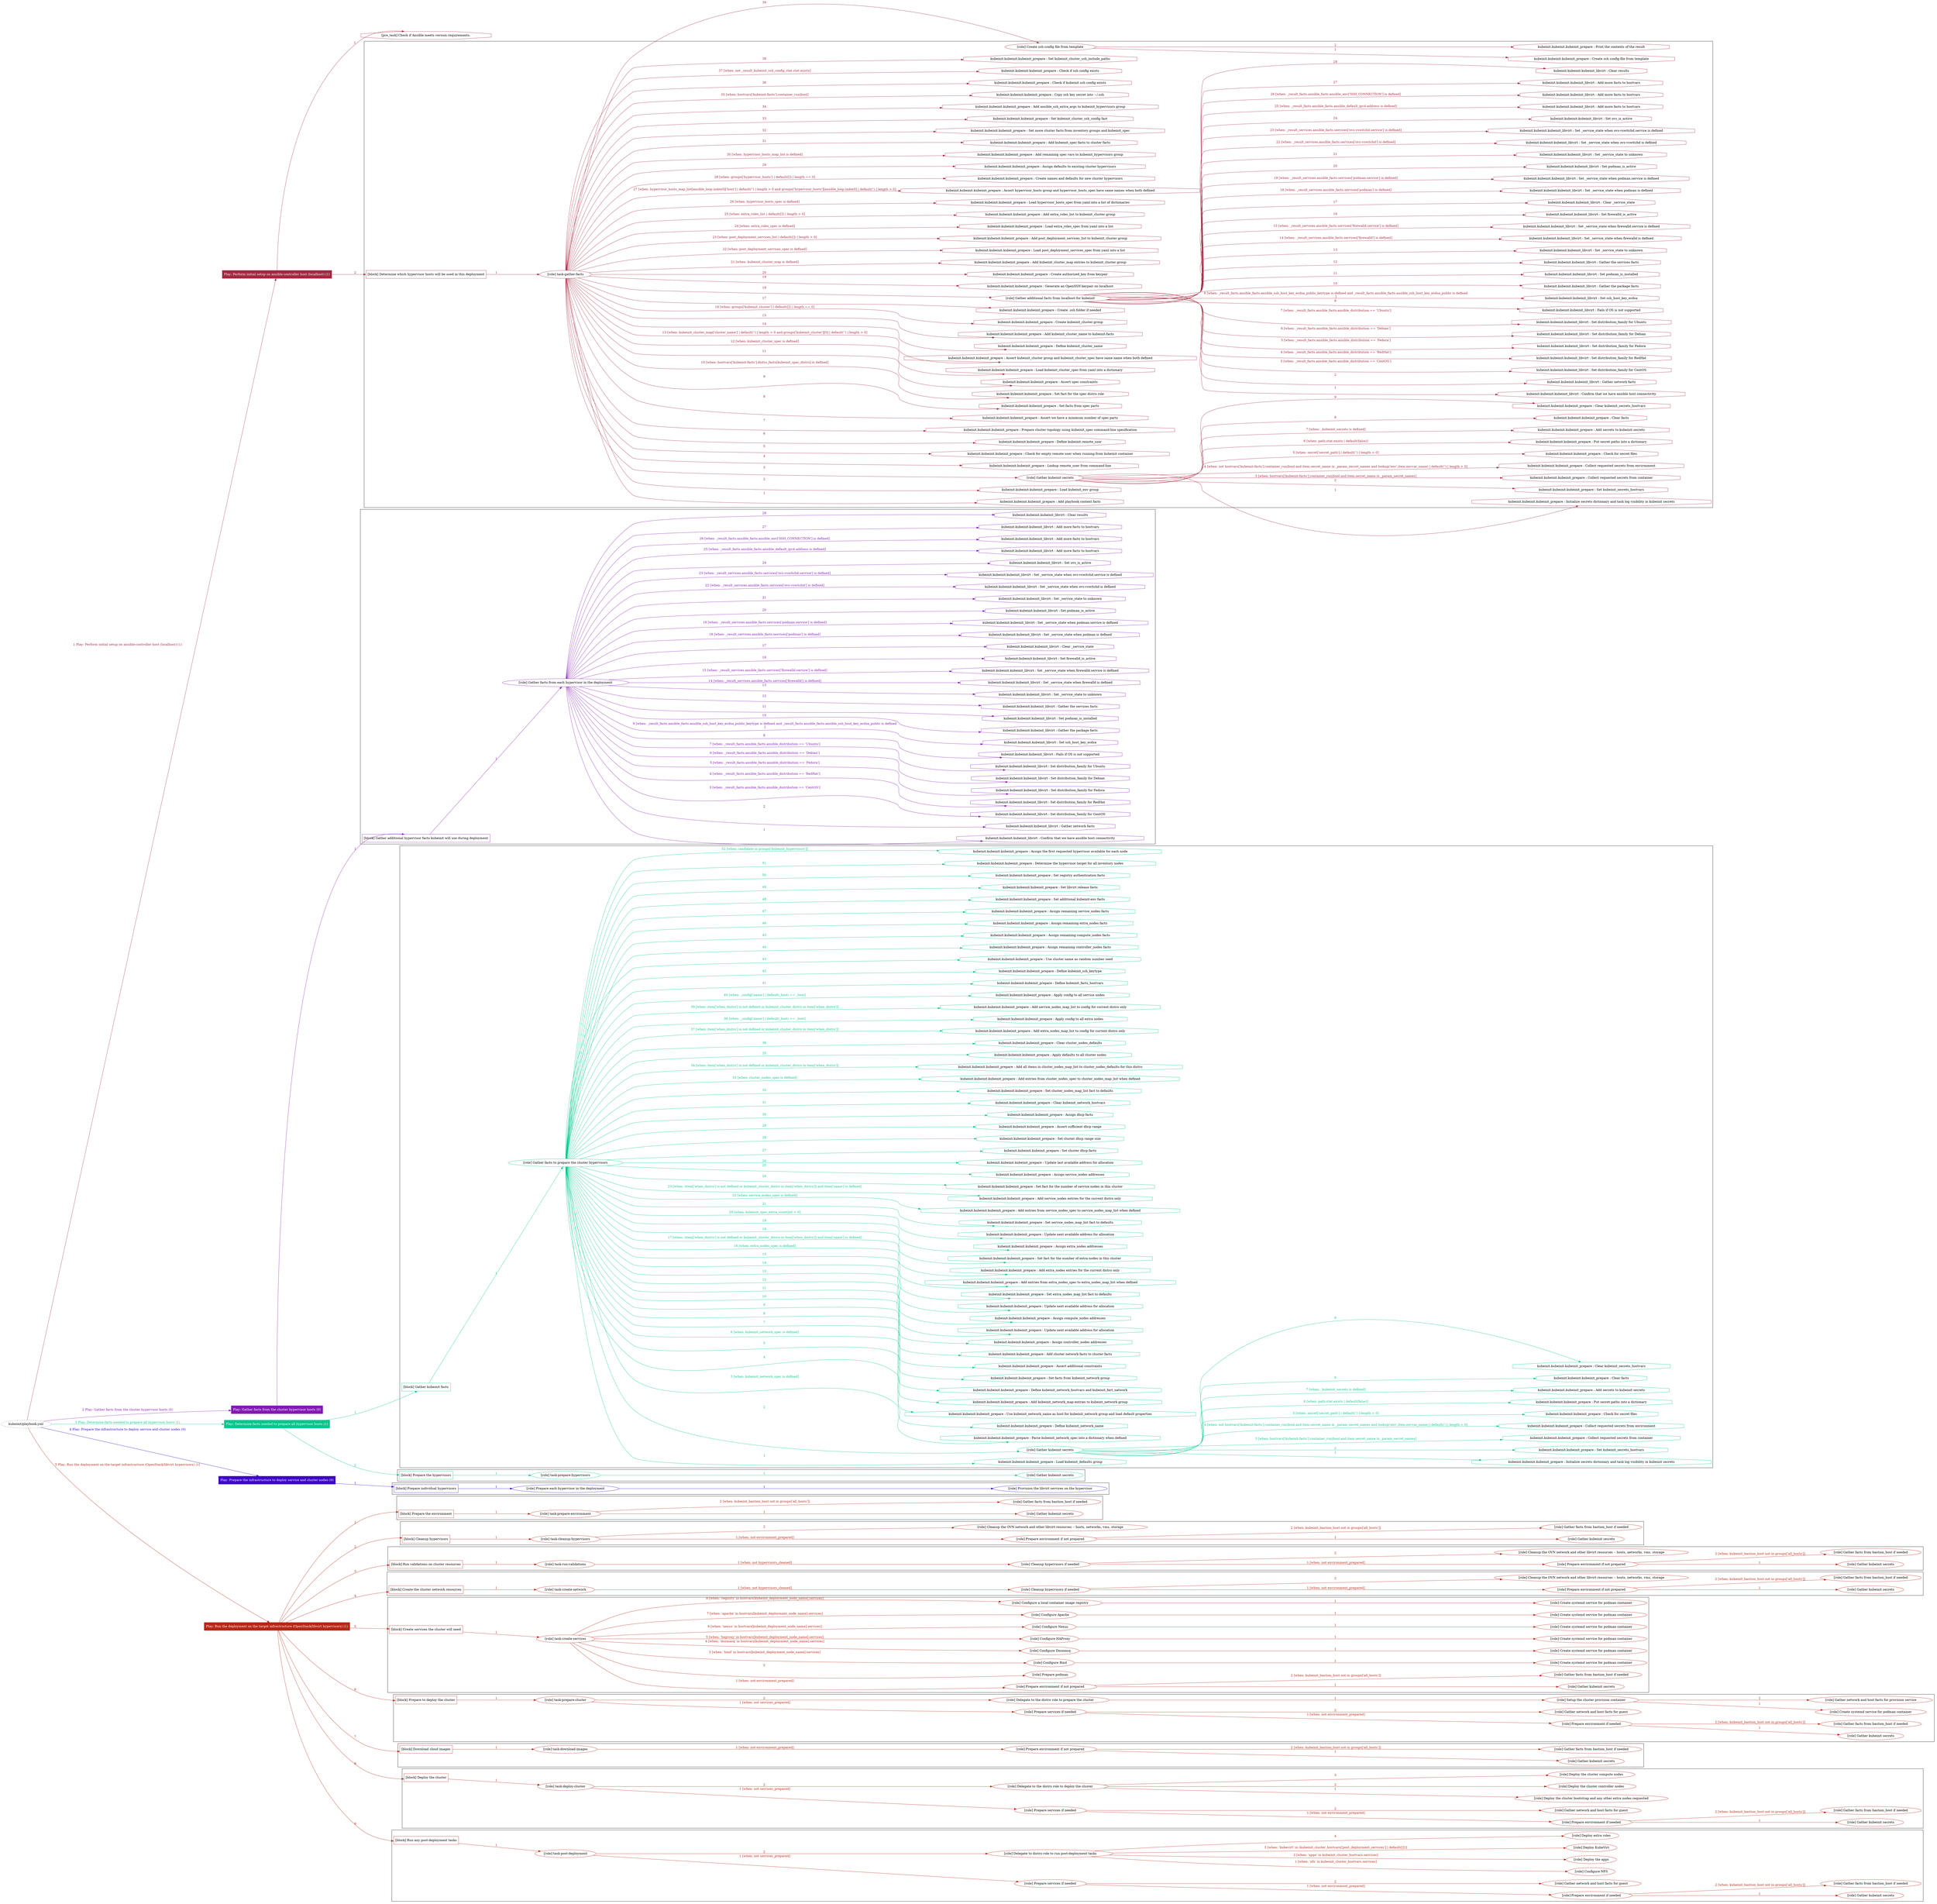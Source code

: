 digraph {
	graph [concentrate=true ordering=in rankdir=LR ratio=fill]
	edge [esep=5 sep=10]
	"kubeinit/playbook.yml" [URL="/home/runner/work/kubeinit/kubeinit/kubeinit/playbook.yml" id=playbook_c7a9f76f style=dotted]
	"kubeinit/playbook.yml" -> play_088ddc20 [label="1 Play: Perform initial setup on ansible-controller host (localhost) (1)" color="#a42841" fontcolor="#a42841" id=edge_play_088ddc20 labeltooltip="1 Play: Perform initial setup on ansible-controller host (localhost) (1)" tooltip="1 Play: Perform initial setup on ansible-controller host (localhost) (1)"]
	subgraph "Play: Perform initial setup on ansible-controller host (localhost) (1)" {
		play_088ddc20 [label="Play: Perform initial setup on ansible-controller host (localhost) (1)" URL="/home/runner/work/kubeinit/kubeinit/kubeinit/playbook.yml" color="#a42841" fontcolor="#ffffff" id=play_088ddc20 shape=box style=filled tooltip=localhost]
		pre_task_e3a1502e [label="[pre_task] Check if Ansible meets version requirements." URL="/home/runner/work/kubeinit/kubeinit/kubeinit/playbook.yml" color="#a42841" id=pre_task_e3a1502e shape=octagon tooltip="Check if Ansible meets version requirements."]
		play_088ddc20 -> pre_task_e3a1502e [label="1 " color="#a42841" fontcolor="#a42841" id=edge_pre_task_e3a1502e labeltooltip="1 " tooltip="1 "]
		play_088ddc20 -> block_23732272 [label=2 color="#a42841" fontcolor="#a42841" id=edge_block_23732272 labeltooltip=2 tooltip=2]
		subgraph cluster_block_23732272 {
			block_23732272 [label="[block] Determine which hypervisor hosts will be used in this deployment" URL="/home/runner/work/kubeinit/kubeinit/kubeinit/playbook.yml" color="#a42841" id=block_23732272 labeltooltip="Determine which hypervisor hosts will be used in this deployment" shape=box tooltip="Determine which hypervisor hosts will be used in this deployment"]
			block_23732272 -> role_c12a6d68 [label="1 " color="#a42841" fontcolor="#a42841" id=edge_role_c12a6d68 labeltooltip="1 " tooltip="1 "]
			subgraph "task-gather-facts" {
				role_c12a6d68 [label="[role] task-gather-facts" URL="/home/runner/work/kubeinit/kubeinit/kubeinit/playbook.yml" color="#a42841" id=role_c12a6d68 tooltip="task-gather-facts"]
				task_1ac0b1cf [label="kubeinit.kubeinit.kubeinit_prepare : Add playbook context facts" URL="/home/runner/.ansible/collections/ansible_collections/kubeinit/kubeinit/roles/kubeinit_prepare/tasks/build_hypervisors_group.yml" color="#a42841" id=task_1ac0b1cf shape=octagon tooltip="kubeinit.kubeinit.kubeinit_prepare : Add playbook context facts"]
				role_c12a6d68 -> task_1ac0b1cf [label="1 " color="#a42841" fontcolor="#a42841" id=edge_task_1ac0b1cf labeltooltip="1 " tooltip="1 "]
				task_39723282 [label="kubeinit.kubeinit.kubeinit_prepare : Load kubeinit_env group" URL="/home/runner/.ansible/collections/ansible_collections/kubeinit/kubeinit/roles/kubeinit_prepare/tasks/build_hypervisors_group.yml" color="#a42841" id=task_39723282 shape=octagon tooltip="kubeinit.kubeinit.kubeinit_prepare : Load kubeinit_env group"]
				role_c12a6d68 -> task_39723282 [label="2 " color="#a42841" fontcolor="#a42841" id=edge_task_39723282 labeltooltip="2 " tooltip="2 "]
				role_c12a6d68 -> role_008070a9 [label="3 " color="#a42841" fontcolor="#a42841" id=edge_role_008070a9 labeltooltip="3 " tooltip="3 "]
				subgraph "Gather kubeinit secrets" {
					role_008070a9 [label="[role] Gather kubeinit secrets" URL="/home/runner/.ansible/collections/ansible_collections/kubeinit/kubeinit/roles/kubeinit_prepare/tasks/build_hypervisors_group.yml" color="#a42841" id=role_008070a9 tooltip="Gather kubeinit secrets"]
					task_c495dd1f [label="kubeinit.kubeinit.kubeinit_prepare : Initialize secrets dictionary and task log visibility in kubeinit secrets" URL="/home/runner/.ansible/collections/ansible_collections/kubeinit/kubeinit/roles/kubeinit_prepare/tasks/gather_kubeinit_secrets.yml" color="#a42841" id=task_c495dd1f shape=octagon tooltip="kubeinit.kubeinit.kubeinit_prepare : Initialize secrets dictionary and task log visibility in kubeinit secrets"]
					role_008070a9 -> task_c495dd1f [label="1 " color="#a42841" fontcolor="#a42841" id=edge_task_c495dd1f labeltooltip="1 " tooltip="1 "]
					task_e41a54ac [label="kubeinit.kubeinit.kubeinit_prepare : Set kubeinit_secrets_hostvars" URL="/home/runner/.ansible/collections/ansible_collections/kubeinit/kubeinit/roles/kubeinit_prepare/tasks/gather_kubeinit_secrets.yml" color="#a42841" id=task_e41a54ac shape=octagon tooltip="kubeinit.kubeinit.kubeinit_prepare : Set kubeinit_secrets_hostvars"]
					role_008070a9 -> task_e41a54ac [label="2 " color="#a42841" fontcolor="#a42841" id=edge_task_e41a54ac labeltooltip="2 " tooltip="2 "]
					task_e30e755e [label="kubeinit.kubeinit.kubeinit_prepare : Collect requested secrets from container" URL="/home/runner/.ansible/collections/ansible_collections/kubeinit/kubeinit/roles/kubeinit_prepare/tasks/gather_kubeinit_secrets.yml" color="#a42841" id=task_e30e755e shape=octagon tooltip="kubeinit.kubeinit.kubeinit_prepare : Collect requested secrets from container"]
					role_008070a9 -> task_e30e755e [label="3 [when: hostvars['kubeinit-facts'].container_run|bool and item.secret_name in _param_secret_names]" color="#a42841" fontcolor="#a42841" id=edge_task_e30e755e labeltooltip="3 [when: hostvars['kubeinit-facts'].container_run|bool and item.secret_name in _param_secret_names]" tooltip="3 [when: hostvars['kubeinit-facts'].container_run|bool and item.secret_name in _param_secret_names]"]
					task_88fd14dd [label="kubeinit.kubeinit.kubeinit_prepare : Collect requested secrets from environment" URL="/home/runner/.ansible/collections/ansible_collections/kubeinit/kubeinit/roles/kubeinit_prepare/tasks/gather_kubeinit_secrets.yml" color="#a42841" id=task_88fd14dd shape=octagon tooltip="kubeinit.kubeinit.kubeinit_prepare : Collect requested secrets from environment"]
					role_008070a9 -> task_88fd14dd [label="4 [when: not hostvars['kubeinit-facts'].container_run|bool and item.secret_name in _param_secret_names and lookup('env',item.envvar_name) | default('') | length > 0]" color="#a42841" fontcolor="#a42841" id=edge_task_88fd14dd labeltooltip="4 [when: not hostvars['kubeinit-facts'].container_run|bool and item.secret_name in _param_secret_names and lookup('env',item.envvar_name) | default('') | length > 0]" tooltip="4 [when: not hostvars['kubeinit-facts'].container_run|bool and item.secret_name in _param_secret_names and lookup('env',item.envvar_name) | default('') | length > 0]"]
					task_94ed989f [label="kubeinit.kubeinit.kubeinit_prepare : Check for secret files" URL="/home/runner/.ansible/collections/ansible_collections/kubeinit/kubeinit/roles/kubeinit_prepare/tasks/gather_kubeinit_secrets.yml" color="#a42841" id=task_94ed989f shape=octagon tooltip="kubeinit.kubeinit.kubeinit_prepare : Check for secret files"]
					role_008070a9 -> task_94ed989f [label="5 [when: secret['secret_path'] | default('') | length > 0]" color="#a42841" fontcolor="#a42841" id=edge_task_94ed989f labeltooltip="5 [when: secret['secret_path'] | default('') | length > 0]" tooltip="5 [when: secret['secret_path'] | default('') | length > 0]"]
					task_286e8288 [label="kubeinit.kubeinit.kubeinit_prepare : Put secret paths into a dictionary" URL="/home/runner/.ansible/collections/ansible_collections/kubeinit/kubeinit/roles/kubeinit_prepare/tasks/gather_kubeinit_secrets.yml" color="#a42841" id=task_286e8288 shape=octagon tooltip="kubeinit.kubeinit.kubeinit_prepare : Put secret paths into a dictionary"]
					role_008070a9 -> task_286e8288 [label="6 [when: path.stat.exists | default(false)]" color="#a42841" fontcolor="#a42841" id=edge_task_286e8288 labeltooltip="6 [when: path.stat.exists | default(false)]" tooltip="6 [when: path.stat.exists | default(false)]"]
					task_938d7bb2 [label="kubeinit.kubeinit.kubeinit_prepare : Add secrets to kubeinit secrets" URL="/home/runner/.ansible/collections/ansible_collections/kubeinit/kubeinit/roles/kubeinit_prepare/tasks/gather_kubeinit_secrets.yml" color="#a42841" id=task_938d7bb2 shape=octagon tooltip="kubeinit.kubeinit.kubeinit_prepare : Add secrets to kubeinit secrets"]
					role_008070a9 -> task_938d7bb2 [label="7 [when: _kubeinit_secrets is defined]" color="#a42841" fontcolor="#a42841" id=edge_task_938d7bb2 labeltooltip="7 [when: _kubeinit_secrets is defined]" tooltip="7 [when: _kubeinit_secrets is defined]"]
					task_99fc48a8 [label="kubeinit.kubeinit.kubeinit_prepare : Clear facts" URL="/home/runner/.ansible/collections/ansible_collections/kubeinit/kubeinit/roles/kubeinit_prepare/tasks/gather_kubeinit_secrets.yml" color="#a42841" id=task_99fc48a8 shape=octagon tooltip="kubeinit.kubeinit.kubeinit_prepare : Clear facts"]
					role_008070a9 -> task_99fc48a8 [label="8 " color="#a42841" fontcolor="#a42841" id=edge_task_99fc48a8 labeltooltip="8 " tooltip="8 "]
					task_2ec24893 [label="kubeinit.kubeinit.kubeinit_prepare : Clear kubeinit_secrets_hostvars" URL="/home/runner/.ansible/collections/ansible_collections/kubeinit/kubeinit/roles/kubeinit_prepare/tasks/gather_kubeinit_secrets.yml" color="#a42841" id=task_2ec24893 shape=octagon tooltip="kubeinit.kubeinit.kubeinit_prepare : Clear kubeinit_secrets_hostvars"]
					role_008070a9 -> task_2ec24893 [label="9 " color="#a42841" fontcolor="#a42841" id=edge_task_2ec24893 labeltooltip="9 " tooltip="9 "]
				}
				task_96088cbd [label="kubeinit.kubeinit.kubeinit_prepare : Lookup remote_user from command-line" URL="/home/runner/.ansible/collections/ansible_collections/kubeinit/kubeinit/roles/kubeinit_prepare/tasks/build_hypervisors_group.yml" color="#a42841" id=task_96088cbd shape=octagon tooltip="kubeinit.kubeinit.kubeinit_prepare : Lookup remote_user from command-line"]
				role_c12a6d68 -> task_96088cbd [label="4 " color="#a42841" fontcolor="#a42841" id=edge_task_96088cbd labeltooltip="4 " tooltip="4 "]
				task_484e4144 [label="kubeinit.kubeinit.kubeinit_prepare : Check for empty remote user when running from kubeinit container" URL="/home/runner/.ansible/collections/ansible_collections/kubeinit/kubeinit/roles/kubeinit_prepare/tasks/build_hypervisors_group.yml" color="#a42841" id=task_484e4144 shape=octagon tooltip="kubeinit.kubeinit.kubeinit_prepare : Check for empty remote user when running from kubeinit container"]
				role_c12a6d68 -> task_484e4144 [label="5 " color="#a42841" fontcolor="#a42841" id=edge_task_484e4144 labeltooltip="5 " tooltip="5 "]
				task_01b24afc [label="kubeinit.kubeinit.kubeinit_prepare : Define kubeinit remote_user" URL="/home/runner/.ansible/collections/ansible_collections/kubeinit/kubeinit/roles/kubeinit_prepare/tasks/build_hypervisors_group.yml" color="#a42841" id=task_01b24afc shape=octagon tooltip="kubeinit.kubeinit.kubeinit_prepare : Define kubeinit remote_user"]
				role_c12a6d68 -> task_01b24afc [label="6 " color="#a42841" fontcolor="#a42841" id=edge_task_01b24afc labeltooltip="6 " tooltip="6 "]
				task_d0f0dfbd [label="kubeinit.kubeinit.kubeinit_prepare : Prepare cluster topology using kubeinit_spec command-line specification" URL="/home/runner/.ansible/collections/ansible_collections/kubeinit/kubeinit/roles/kubeinit_prepare/tasks/build_hypervisors_group.yml" color="#a42841" id=task_d0f0dfbd shape=octagon tooltip="kubeinit.kubeinit.kubeinit_prepare : Prepare cluster topology using kubeinit_spec command-line specification"]
				role_c12a6d68 -> task_d0f0dfbd [label="7 " color="#a42841" fontcolor="#a42841" id=edge_task_d0f0dfbd labeltooltip="7 " tooltip="7 "]
				task_c5d03825 [label="kubeinit.kubeinit.kubeinit_prepare : Assert we have a minimum number of spec parts" URL="/home/runner/.ansible/collections/ansible_collections/kubeinit/kubeinit/roles/kubeinit_prepare/tasks/build_hypervisors_group.yml" color="#a42841" id=task_c5d03825 shape=octagon tooltip="kubeinit.kubeinit.kubeinit_prepare : Assert we have a minimum number of spec parts"]
				role_c12a6d68 -> task_c5d03825 [label="8 " color="#a42841" fontcolor="#a42841" id=edge_task_c5d03825 labeltooltip="8 " tooltip="8 "]
				task_82ee4304 [label="kubeinit.kubeinit.kubeinit_prepare : Set facts from spec parts" URL="/home/runner/.ansible/collections/ansible_collections/kubeinit/kubeinit/roles/kubeinit_prepare/tasks/build_hypervisors_group.yml" color="#a42841" id=task_82ee4304 shape=octagon tooltip="kubeinit.kubeinit.kubeinit_prepare : Set facts from spec parts"]
				role_c12a6d68 -> task_82ee4304 [label="9 " color="#a42841" fontcolor="#a42841" id=edge_task_82ee4304 labeltooltip="9 " tooltip="9 "]
				task_25f2333c [label="kubeinit.kubeinit.kubeinit_prepare : Set fact for the spec distro role" URL="/home/runner/.ansible/collections/ansible_collections/kubeinit/kubeinit/roles/kubeinit_prepare/tasks/build_hypervisors_group.yml" color="#a42841" id=task_25f2333c shape=octagon tooltip="kubeinit.kubeinit.kubeinit_prepare : Set fact for the spec distro role"]
				role_c12a6d68 -> task_25f2333c [label="10 [when: hostvars['kubeinit-facts'].distro_facts[kubeinit_spec_distro] is defined]" color="#a42841" fontcolor="#a42841" id=edge_task_25f2333c labeltooltip="10 [when: hostvars['kubeinit-facts'].distro_facts[kubeinit_spec_distro] is defined]" tooltip="10 [when: hostvars['kubeinit-facts'].distro_facts[kubeinit_spec_distro] is defined]"]
				task_29eec36e [label="kubeinit.kubeinit.kubeinit_prepare : Assert spec constraints" URL="/home/runner/.ansible/collections/ansible_collections/kubeinit/kubeinit/roles/kubeinit_prepare/tasks/build_hypervisors_group.yml" color="#a42841" id=task_29eec36e shape=octagon tooltip="kubeinit.kubeinit.kubeinit_prepare : Assert spec constraints"]
				role_c12a6d68 -> task_29eec36e [label="11 " color="#a42841" fontcolor="#a42841" id=edge_task_29eec36e labeltooltip="11 " tooltip="11 "]
				task_50bfe92c [label="kubeinit.kubeinit.kubeinit_prepare : Load kubeinit_cluster_spec from yaml into a dictionary" URL="/home/runner/.ansible/collections/ansible_collections/kubeinit/kubeinit/roles/kubeinit_prepare/tasks/build_hypervisors_group.yml" color="#a42841" id=task_50bfe92c shape=octagon tooltip="kubeinit.kubeinit.kubeinit_prepare : Load kubeinit_cluster_spec from yaml into a dictionary"]
				role_c12a6d68 -> task_50bfe92c [label="12 [when: kubeinit_cluster_spec is defined]" color="#a42841" fontcolor="#a42841" id=edge_task_50bfe92c labeltooltip="12 [when: kubeinit_cluster_spec is defined]" tooltip="12 [when: kubeinit_cluster_spec is defined]"]
				task_0a852c38 [label="kubeinit.kubeinit.kubeinit_prepare : Assert kubeinit_cluster group and kubeinit_cluster_spec have same name when both defined" URL="/home/runner/.ansible/collections/ansible_collections/kubeinit/kubeinit/roles/kubeinit_prepare/tasks/build_hypervisors_group.yml" color="#a42841" id=task_0a852c38 shape=octagon tooltip="kubeinit.kubeinit.kubeinit_prepare : Assert kubeinit_cluster group and kubeinit_cluster_spec have same name when both defined"]
				role_c12a6d68 -> task_0a852c38 [label="13 [when: kubeinit_cluster_map['cluster_name'] | default('') | length > 0 and groups['kubeinit_cluster'][0] | default('') | length > 0]" color="#a42841" fontcolor="#a42841" id=edge_task_0a852c38 labeltooltip="13 [when: kubeinit_cluster_map['cluster_name'] | default('') | length > 0 and groups['kubeinit_cluster'][0] | default('') | length > 0]" tooltip="13 [when: kubeinit_cluster_map['cluster_name'] | default('') | length > 0 and groups['kubeinit_cluster'][0] | default('') | length > 0]"]
				task_274d95d3 [label="kubeinit.kubeinit.kubeinit_prepare : Define kubeinit_cluster_name" URL="/home/runner/.ansible/collections/ansible_collections/kubeinit/kubeinit/roles/kubeinit_prepare/tasks/build_hypervisors_group.yml" color="#a42841" id=task_274d95d3 shape=octagon tooltip="kubeinit.kubeinit.kubeinit_prepare : Define kubeinit_cluster_name"]
				role_c12a6d68 -> task_274d95d3 [label="14 " color="#a42841" fontcolor="#a42841" id=edge_task_274d95d3 labeltooltip="14 " tooltip="14 "]
				task_54bd268a [label="kubeinit.kubeinit.kubeinit_prepare : Add kubeinit_cluster_name to kubeinit-facts" URL="/home/runner/.ansible/collections/ansible_collections/kubeinit/kubeinit/roles/kubeinit_prepare/tasks/build_hypervisors_group.yml" color="#a42841" id=task_54bd268a shape=octagon tooltip="kubeinit.kubeinit.kubeinit_prepare : Add kubeinit_cluster_name to kubeinit-facts"]
				role_c12a6d68 -> task_54bd268a [label="15 " color="#a42841" fontcolor="#a42841" id=edge_task_54bd268a labeltooltip="15 " tooltip="15 "]
				task_496b67af [label="kubeinit.kubeinit.kubeinit_prepare : Create kubeinit_cluster group" URL="/home/runner/.ansible/collections/ansible_collections/kubeinit/kubeinit/roles/kubeinit_prepare/tasks/build_hypervisors_group.yml" color="#a42841" id=task_496b67af shape=octagon tooltip="kubeinit.kubeinit.kubeinit_prepare : Create kubeinit_cluster group"]
				role_c12a6d68 -> task_496b67af [label="16 [when: groups['kubeinit_cluster'] | default([]) | length == 0]" color="#a42841" fontcolor="#a42841" id=edge_task_496b67af labeltooltip="16 [when: groups['kubeinit_cluster'] | default([]) | length == 0]" tooltip="16 [when: groups['kubeinit_cluster'] | default([]) | length == 0]"]
				task_87f8f8b8 [label="kubeinit.kubeinit.kubeinit_prepare : Create .ssh folder if needed" URL="/home/runner/.ansible/collections/ansible_collections/kubeinit/kubeinit/roles/kubeinit_prepare/tasks/build_hypervisors_group.yml" color="#a42841" id=task_87f8f8b8 shape=octagon tooltip="kubeinit.kubeinit.kubeinit_prepare : Create .ssh folder if needed"]
				role_c12a6d68 -> task_87f8f8b8 [label="17 " color="#a42841" fontcolor="#a42841" id=edge_task_87f8f8b8 labeltooltip="17 " tooltip="17 "]
				role_c12a6d68 -> role_cfcc2a4b [label="18 " color="#a42841" fontcolor="#a42841" id=edge_role_cfcc2a4b labeltooltip="18 " tooltip="18 "]
				subgraph "Gather additional facts from localhost for kubeinit" {
					role_cfcc2a4b [label="[role] Gather additional facts from localhost for kubeinit" URL="/home/runner/.ansible/collections/ansible_collections/kubeinit/kubeinit/roles/kubeinit_prepare/tasks/build_hypervisors_group.yml" color="#a42841" id=role_cfcc2a4b tooltip="Gather additional facts from localhost for kubeinit"]
					task_2e847a68 [label="kubeinit.kubeinit.kubeinit_libvirt : Confirm that we have ansible host connectivity" URL="/home/runner/.ansible/collections/ansible_collections/kubeinit/kubeinit/roles/kubeinit_libvirt/tasks/gather_host_facts.yml" color="#a42841" id=task_2e847a68 shape=octagon tooltip="kubeinit.kubeinit.kubeinit_libvirt : Confirm that we have ansible host connectivity"]
					role_cfcc2a4b -> task_2e847a68 [label="1 " color="#a42841" fontcolor="#a42841" id=edge_task_2e847a68 labeltooltip="1 " tooltip="1 "]
					task_c4493574 [label="kubeinit.kubeinit.kubeinit_libvirt : Gather network facts" URL="/home/runner/.ansible/collections/ansible_collections/kubeinit/kubeinit/roles/kubeinit_libvirt/tasks/gather_host_facts.yml" color="#a42841" id=task_c4493574 shape=octagon tooltip="kubeinit.kubeinit.kubeinit_libvirt : Gather network facts"]
					role_cfcc2a4b -> task_c4493574 [label="2 " color="#a42841" fontcolor="#a42841" id=edge_task_c4493574 labeltooltip="2 " tooltip="2 "]
					task_c5b9486b [label="kubeinit.kubeinit.kubeinit_libvirt : Set distribution_family for CentOS" URL="/home/runner/.ansible/collections/ansible_collections/kubeinit/kubeinit/roles/kubeinit_libvirt/tasks/gather_host_facts.yml" color="#a42841" id=task_c5b9486b shape=octagon tooltip="kubeinit.kubeinit.kubeinit_libvirt : Set distribution_family for CentOS"]
					role_cfcc2a4b -> task_c5b9486b [label="3 [when: _result_facts.ansible_facts.ansible_distribution == 'CentOS']" color="#a42841" fontcolor="#a42841" id=edge_task_c5b9486b labeltooltip="3 [when: _result_facts.ansible_facts.ansible_distribution == 'CentOS']" tooltip="3 [when: _result_facts.ansible_facts.ansible_distribution == 'CentOS']"]
					task_91369e5e [label="kubeinit.kubeinit.kubeinit_libvirt : Set distribution_family for RedHat" URL="/home/runner/.ansible/collections/ansible_collections/kubeinit/kubeinit/roles/kubeinit_libvirt/tasks/gather_host_facts.yml" color="#a42841" id=task_91369e5e shape=octagon tooltip="kubeinit.kubeinit.kubeinit_libvirt : Set distribution_family for RedHat"]
					role_cfcc2a4b -> task_91369e5e [label="4 [when: _result_facts.ansible_facts.ansible_distribution == 'RedHat']" color="#a42841" fontcolor="#a42841" id=edge_task_91369e5e labeltooltip="4 [when: _result_facts.ansible_facts.ansible_distribution == 'RedHat']" tooltip="4 [when: _result_facts.ansible_facts.ansible_distribution == 'RedHat']"]
					task_f7a1cddf [label="kubeinit.kubeinit.kubeinit_libvirt : Set distribution_family for Fedora" URL="/home/runner/.ansible/collections/ansible_collections/kubeinit/kubeinit/roles/kubeinit_libvirt/tasks/gather_host_facts.yml" color="#a42841" id=task_f7a1cddf shape=octagon tooltip="kubeinit.kubeinit.kubeinit_libvirt : Set distribution_family for Fedora"]
					role_cfcc2a4b -> task_f7a1cddf [label="5 [when: _result_facts.ansible_facts.ansible_distribution == 'Fedora']" color="#a42841" fontcolor="#a42841" id=edge_task_f7a1cddf labeltooltip="5 [when: _result_facts.ansible_facts.ansible_distribution == 'Fedora']" tooltip="5 [when: _result_facts.ansible_facts.ansible_distribution == 'Fedora']"]
					task_8254ceba [label="kubeinit.kubeinit.kubeinit_libvirt : Set distribution_family for Debian" URL="/home/runner/.ansible/collections/ansible_collections/kubeinit/kubeinit/roles/kubeinit_libvirt/tasks/gather_host_facts.yml" color="#a42841" id=task_8254ceba shape=octagon tooltip="kubeinit.kubeinit.kubeinit_libvirt : Set distribution_family for Debian"]
					role_cfcc2a4b -> task_8254ceba [label="6 [when: _result_facts.ansible_facts.ansible_distribution == 'Debian']" color="#a42841" fontcolor="#a42841" id=edge_task_8254ceba labeltooltip="6 [when: _result_facts.ansible_facts.ansible_distribution == 'Debian']" tooltip="6 [when: _result_facts.ansible_facts.ansible_distribution == 'Debian']"]
					task_27c8aee4 [label="kubeinit.kubeinit.kubeinit_libvirt : Set distribution_family for Ubuntu" URL="/home/runner/.ansible/collections/ansible_collections/kubeinit/kubeinit/roles/kubeinit_libvirt/tasks/gather_host_facts.yml" color="#a42841" id=task_27c8aee4 shape=octagon tooltip="kubeinit.kubeinit.kubeinit_libvirt : Set distribution_family for Ubuntu"]
					role_cfcc2a4b -> task_27c8aee4 [label="7 [when: _result_facts.ansible_facts.ansible_distribution == 'Ubuntu']" color="#a42841" fontcolor="#a42841" id=edge_task_27c8aee4 labeltooltip="7 [when: _result_facts.ansible_facts.ansible_distribution == 'Ubuntu']" tooltip="7 [when: _result_facts.ansible_facts.ansible_distribution == 'Ubuntu']"]
					task_776565ea [label="kubeinit.kubeinit.kubeinit_libvirt : Fails if OS is not supported" URL="/home/runner/.ansible/collections/ansible_collections/kubeinit/kubeinit/roles/kubeinit_libvirt/tasks/gather_host_facts.yml" color="#a42841" id=task_776565ea shape=octagon tooltip="kubeinit.kubeinit.kubeinit_libvirt : Fails if OS is not supported"]
					role_cfcc2a4b -> task_776565ea [label="8 " color="#a42841" fontcolor="#a42841" id=edge_task_776565ea labeltooltip="8 " tooltip="8 "]
					task_ceee0677 [label="kubeinit.kubeinit.kubeinit_libvirt : Set ssh_host_key_ecdsa" URL="/home/runner/.ansible/collections/ansible_collections/kubeinit/kubeinit/roles/kubeinit_libvirt/tasks/gather_host_facts.yml" color="#a42841" id=task_ceee0677 shape=octagon tooltip="kubeinit.kubeinit.kubeinit_libvirt : Set ssh_host_key_ecdsa"]
					role_cfcc2a4b -> task_ceee0677 [label="9 [when: _result_facts.ansible_facts.ansible_ssh_host_key_ecdsa_public_keytype is defined and _result_facts.ansible_facts.ansible_ssh_host_key_ecdsa_public is defined
]" color="#a42841" fontcolor="#a42841" id=edge_task_ceee0677 labeltooltip="9 [when: _result_facts.ansible_facts.ansible_ssh_host_key_ecdsa_public_keytype is defined and _result_facts.ansible_facts.ansible_ssh_host_key_ecdsa_public is defined
]" tooltip="9 [when: _result_facts.ansible_facts.ansible_ssh_host_key_ecdsa_public_keytype is defined and _result_facts.ansible_facts.ansible_ssh_host_key_ecdsa_public is defined
]"]
					task_902ca0ff [label="kubeinit.kubeinit.kubeinit_libvirt : Gather the package facts" URL="/home/runner/.ansible/collections/ansible_collections/kubeinit/kubeinit/roles/kubeinit_libvirt/tasks/gather_host_facts.yml" color="#a42841" id=task_902ca0ff shape=octagon tooltip="kubeinit.kubeinit.kubeinit_libvirt : Gather the package facts"]
					role_cfcc2a4b -> task_902ca0ff [label="10 " color="#a42841" fontcolor="#a42841" id=edge_task_902ca0ff labeltooltip="10 " tooltip="10 "]
					task_f9352a24 [label="kubeinit.kubeinit.kubeinit_libvirt : Set podman_is_installed" URL="/home/runner/.ansible/collections/ansible_collections/kubeinit/kubeinit/roles/kubeinit_libvirt/tasks/gather_host_facts.yml" color="#a42841" id=task_f9352a24 shape=octagon tooltip="kubeinit.kubeinit.kubeinit_libvirt : Set podman_is_installed"]
					role_cfcc2a4b -> task_f9352a24 [label="11 " color="#a42841" fontcolor="#a42841" id=edge_task_f9352a24 labeltooltip="11 " tooltip="11 "]
					task_2807d982 [label="kubeinit.kubeinit.kubeinit_libvirt : Gather the services facts" URL="/home/runner/.ansible/collections/ansible_collections/kubeinit/kubeinit/roles/kubeinit_libvirt/tasks/gather_host_facts.yml" color="#a42841" id=task_2807d982 shape=octagon tooltip="kubeinit.kubeinit.kubeinit_libvirt : Gather the services facts"]
					role_cfcc2a4b -> task_2807d982 [label="12 " color="#a42841" fontcolor="#a42841" id=edge_task_2807d982 labeltooltip="12 " tooltip="12 "]
					task_ccae98dd [label="kubeinit.kubeinit.kubeinit_libvirt : Set _service_state to unknown" URL="/home/runner/.ansible/collections/ansible_collections/kubeinit/kubeinit/roles/kubeinit_libvirt/tasks/gather_host_facts.yml" color="#a42841" id=task_ccae98dd shape=octagon tooltip="kubeinit.kubeinit.kubeinit_libvirt : Set _service_state to unknown"]
					role_cfcc2a4b -> task_ccae98dd [label="13 " color="#a42841" fontcolor="#a42841" id=edge_task_ccae98dd labeltooltip="13 " tooltip="13 "]
					task_44df1c34 [label="kubeinit.kubeinit.kubeinit_libvirt : Set _service_state when firewalld is defined" URL="/home/runner/.ansible/collections/ansible_collections/kubeinit/kubeinit/roles/kubeinit_libvirt/tasks/gather_host_facts.yml" color="#a42841" id=task_44df1c34 shape=octagon tooltip="kubeinit.kubeinit.kubeinit_libvirt : Set _service_state when firewalld is defined"]
					role_cfcc2a4b -> task_44df1c34 [label="14 [when: _result_services.ansible_facts.services['firewalld'] is defined]" color="#a42841" fontcolor="#a42841" id=edge_task_44df1c34 labeltooltip="14 [when: _result_services.ansible_facts.services['firewalld'] is defined]" tooltip="14 [when: _result_services.ansible_facts.services['firewalld'] is defined]"]
					task_a5cb565a [label="kubeinit.kubeinit.kubeinit_libvirt : Set _service_state when firewalld.service is defined" URL="/home/runner/.ansible/collections/ansible_collections/kubeinit/kubeinit/roles/kubeinit_libvirt/tasks/gather_host_facts.yml" color="#a42841" id=task_a5cb565a shape=octagon tooltip="kubeinit.kubeinit.kubeinit_libvirt : Set _service_state when firewalld.service is defined"]
					role_cfcc2a4b -> task_a5cb565a [label="15 [when: _result_services.ansible_facts.services['firewalld.service'] is defined]" color="#a42841" fontcolor="#a42841" id=edge_task_a5cb565a labeltooltip="15 [when: _result_services.ansible_facts.services['firewalld.service'] is defined]" tooltip="15 [when: _result_services.ansible_facts.services['firewalld.service'] is defined]"]
					task_dedcc0a5 [label="kubeinit.kubeinit.kubeinit_libvirt : Set firewalld_is_active" URL="/home/runner/.ansible/collections/ansible_collections/kubeinit/kubeinit/roles/kubeinit_libvirt/tasks/gather_host_facts.yml" color="#a42841" id=task_dedcc0a5 shape=octagon tooltip="kubeinit.kubeinit.kubeinit_libvirt : Set firewalld_is_active"]
					role_cfcc2a4b -> task_dedcc0a5 [label="16 " color="#a42841" fontcolor="#a42841" id=edge_task_dedcc0a5 labeltooltip="16 " tooltip="16 "]
					task_fda5fa91 [label="kubeinit.kubeinit.kubeinit_libvirt : Clear _service_state" URL="/home/runner/.ansible/collections/ansible_collections/kubeinit/kubeinit/roles/kubeinit_libvirt/tasks/gather_host_facts.yml" color="#a42841" id=task_fda5fa91 shape=octagon tooltip="kubeinit.kubeinit.kubeinit_libvirt : Clear _service_state"]
					role_cfcc2a4b -> task_fda5fa91 [label="17 " color="#a42841" fontcolor="#a42841" id=edge_task_fda5fa91 labeltooltip="17 " tooltip="17 "]
					task_54828505 [label="kubeinit.kubeinit.kubeinit_libvirt : Set _service_state when podman is defined" URL="/home/runner/.ansible/collections/ansible_collections/kubeinit/kubeinit/roles/kubeinit_libvirt/tasks/gather_host_facts.yml" color="#a42841" id=task_54828505 shape=octagon tooltip="kubeinit.kubeinit.kubeinit_libvirt : Set _service_state when podman is defined"]
					role_cfcc2a4b -> task_54828505 [label="18 [when: _result_services.ansible_facts.services['podman'] is defined]" color="#a42841" fontcolor="#a42841" id=edge_task_54828505 labeltooltip="18 [when: _result_services.ansible_facts.services['podman'] is defined]" tooltip="18 [when: _result_services.ansible_facts.services['podman'] is defined]"]
					task_d6958c9a [label="kubeinit.kubeinit.kubeinit_libvirt : Set _service_state when podman.service is defined" URL="/home/runner/.ansible/collections/ansible_collections/kubeinit/kubeinit/roles/kubeinit_libvirt/tasks/gather_host_facts.yml" color="#a42841" id=task_d6958c9a shape=octagon tooltip="kubeinit.kubeinit.kubeinit_libvirt : Set _service_state when podman.service is defined"]
					role_cfcc2a4b -> task_d6958c9a [label="19 [when: _result_services.ansible_facts.services['podman.service'] is defined]" color="#a42841" fontcolor="#a42841" id=edge_task_d6958c9a labeltooltip="19 [when: _result_services.ansible_facts.services['podman.service'] is defined]" tooltip="19 [when: _result_services.ansible_facts.services['podman.service'] is defined]"]
					task_b593bb94 [label="kubeinit.kubeinit.kubeinit_libvirt : Set podman_is_active" URL="/home/runner/.ansible/collections/ansible_collections/kubeinit/kubeinit/roles/kubeinit_libvirt/tasks/gather_host_facts.yml" color="#a42841" id=task_b593bb94 shape=octagon tooltip="kubeinit.kubeinit.kubeinit_libvirt : Set podman_is_active"]
					role_cfcc2a4b -> task_b593bb94 [label="20 " color="#a42841" fontcolor="#a42841" id=edge_task_b593bb94 labeltooltip="20 " tooltip="20 "]
					task_54050af2 [label="kubeinit.kubeinit.kubeinit_libvirt : Set _service_state to unknown" URL="/home/runner/.ansible/collections/ansible_collections/kubeinit/kubeinit/roles/kubeinit_libvirt/tasks/gather_host_facts.yml" color="#a42841" id=task_54050af2 shape=octagon tooltip="kubeinit.kubeinit.kubeinit_libvirt : Set _service_state to unknown"]
					role_cfcc2a4b -> task_54050af2 [label="21 " color="#a42841" fontcolor="#a42841" id=edge_task_54050af2 labeltooltip="21 " tooltip="21 "]
					task_4d08cc71 [label="kubeinit.kubeinit.kubeinit_libvirt : Set _service_state when ovs-vswitchd is defined" URL="/home/runner/.ansible/collections/ansible_collections/kubeinit/kubeinit/roles/kubeinit_libvirt/tasks/gather_host_facts.yml" color="#a42841" id=task_4d08cc71 shape=octagon tooltip="kubeinit.kubeinit.kubeinit_libvirt : Set _service_state when ovs-vswitchd is defined"]
					role_cfcc2a4b -> task_4d08cc71 [label="22 [when: _result_services.ansible_facts.services['ovs-vswitchd'] is defined]" color="#a42841" fontcolor="#a42841" id=edge_task_4d08cc71 labeltooltip="22 [when: _result_services.ansible_facts.services['ovs-vswitchd'] is defined]" tooltip="22 [when: _result_services.ansible_facts.services['ovs-vswitchd'] is defined]"]
					task_dd39ad8f [label="kubeinit.kubeinit.kubeinit_libvirt : Set _service_state when ovs-vswitchd.service is defined" URL="/home/runner/.ansible/collections/ansible_collections/kubeinit/kubeinit/roles/kubeinit_libvirt/tasks/gather_host_facts.yml" color="#a42841" id=task_dd39ad8f shape=octagon tooltip="kubeinit.kubeinit.kubeinit_libvirt : Set _service_state when ovs-vswitchd.service is defined"]
					role_cfcc2a4b -> task_dd39ad8f [label="23 [when: _result_services.ansible_facts.services['ovs-vswitchd.service'] is defined]" color="#a42841" fontcolor="#a42841" id=edge_task_dd39ad8f labeltooltip="23 [when: _result_services.ansible_facts.services['ovs-vswitchd.service'] is defined]" tooltip="23 [when: _result_services.ansible_facts.services['ovs-vswitchd.service'] is defined]"]
					task_3b0da165 [label="kubeinit.kubeinit.kubeinit_libvirt : Set ovs_is_active" URL="/home/runner/.ansible/collections/ansible_collections/kubeinit/kubeinit/roles/kubeinit_libvirt/tasks/gather_host_facts.yml" color="#a42841" id=task_3b0da165 shape=octagon tooltip="kubeinit.kubeinit.kubeinit_libvirt : Set ovs_is_active"]
					role_cfcc2a4b -> task_3b0da165 [label="24 " color="#a42841" fontcolor="#a42841" id=edge_task_3b0da165 labeltooltip="24 " tooltip="24 "]
					task_bab27a0d [label="kubeinit.kubeinit.kubeinit_libvirt : Add more facts to hostvars" URL="/home/runner/.ansible/collections/ansible_collections/kubeinit/kubeinit/roles/kubeinit_libvirt/tasks/gather_host_facts.yml" color="#a42841" id=task_bab27a0d shape=octagon tooltip="kubeinit.kubeinit.kubeinit_libvirt : Add more facts to hostvars"]
					role_cfcc2a4b -> task_bab27a0d [label="25 [when: _result_facts.ansible_facts.ansible_default_ipv4.address is defined]" color="#a42841" fontcolor="#a42841" id=edge_task_bab27a0d labeltooltip="25 [when: _result_facts.ansible_facts.ansible_default_ipv4.address is defined]" tooltip="25 [when: _result_facts.ansible_facts.ansible_default_ipv4.address is defined]"]
					task_1d501356 [label="kubeinit.kubeinit.kubeinit_libvirt : Add more facts to hostvars" URL="/home/runner/.ansible/collections/ansible_collections/kubeinit/kubeinit/roles/kubeinit_libvirt/tasks/gather_host_facts.yml" color="#a42841" id=task_1d501356 shape=octagon tooltip="kubeinit.kubeinit.kubeinit_libvirt : Add more facts to hostvars"]
					role_cfcc2a4b -> task_1d501356 [label="26 [when: _result_facts.ansible_facts.ansible_env['SSH_CONNECTION'] is defined]" color="#a42841" fontcolor="#a42841" id=edge_task_1d501356 labeltooltip="26 [when: _result_facts.ansible_facts.ansible_env['SSH_CONNECTION'] is defined]" tooltip="26 [when: _result_facts.ansible_facts.ansible_env['SSH_CONNECTION'] is defined]"]
					task_077e5180 [label="kubeinit.kubeinit.kubeinit_libvirt : Add more facts to hostvars" URL="/home/runner/.ansible/collections/ansible_collections/kubeinit/kubeinit/roles/kubeinit_libvirt/tasks/gather_host_facts.yml" color="#a42841" id=task_077e5180 shape=octagon tooltip="kubeinit.kubeinit.kubeinit_libvirt : Add more facts to hostvars"]
					role_cfcc2a4b -> task_077e5180 [label="27 " color="#a42841" fontcolor="#a42841" id=edge_task_077e5180 labeltooltip="27 " tooltip="27 "]
					task_663f8334 [label="kubeinit.kubeinit.kubeinit_libvirt : Clear results" URL="/home/runner/.ansible/collections/ansible_collections/kubeinit/kubeinit/roles/kubeinit_libvirt/tasks/gather_host_facts.yml" color="#a42841" id=task_663f8334 shape=octagon tooltip="kubeinit.kubeinit.kubeinit_libvirt : Clear results"]
					role_cfcc2a4b -> task_663f8334 [label="28 " color="#a42841" fontcolor="#a42841" id=edge_task_663f8334 labeltooltip="28 " tooltip="28 "]
				}
				task_6808621a [label="kubeinit.kubeinit.kubeinit_prepare : Generate an OpenSSH keypair on localhost" URL="/home/runner/.ansible/collections/ansible_collections/kubeinit/kubeinit/roles/kubeinit_prepare/tasks/build_hypervisors_group.yml" color="#a42841" id=task_6808621a shape=octagon tooltip="kubeinit.kubeinit.kubeinit_prepare : Generate an OpenSSH keypair on localhost"]
				role_c12a6d68 -> task_6808621a [label="19 " color="#a42841" fontcolor="#a42841" id=edge_task_6808621a labeltooltip="19 " tooltip="19 "]
				task_2cdaade4 [label="kubeinit.kubeinit.kubeinit_prepare : Create authorized_key from keypair" URL="/home/runner/.ansible/collections/ansible_collections/kubeinit/kubeinit/roles/kubeinit_prepare/tasks/build_hypervisors_group.yml" color="#a42841" id=task_2cdaade4 shape=octagon tooltip="kubeinit.kubeinit.kubeinit_prepare : Create authorized_key from keypair"]
				role_c12a6d68 -> task_2cdaade4 [label="20 " color="#a42841" fontcolor="#a42841" id=edge_task_2cdaade4 labeltooltip="20 " tooltip="20 "]
				task_be00e6dc [label="kubeinit.kubeinit.kubeinit_prepare : Add kubeinit_cluster_map entries to kubeinit_cluster group" URL="/home/runner/.ansible/collections/ansible_collections/kubeinit/kubeinit/roles/kubeinit_prepare/tasks/build_hypervisors_group.yml" color="#a42841" id=task_be00e6dc shape=octagon tooltip="kubeinit.kubeinit.kubeinit_prepare : Add kubeinit_cluster_map entries to kubeinit_cluster group"]
				role_c12a6d68 -> task_be00e6dc [label="21 [when: kubeinit_cluster_map is defined]" color="#a42841" fontcolor="#a42841" id=edge_task_be00e6dc labeltooltip="21 [when: kubeinit_cluster_map is defined]" tooltip="21 [when: kubeinit_cluster_map is defined]"]
				task_d88dd653 [label="kubeinit.kubeinit.kubeinit_prepare : Load post_deployment_services_spec from yaml into a list" URL="/home/runner/.ansible/collections/ansible_collections/kubeinit/kubeinit/roles/kubeinit_prepare/tasks/build_hypervisors_group.yml" color="#a42841" id=task_d88dd653 shape=octagon tooltip="kubeinit.kubeinit.kubeinit_prepare : Load post_deployment_services_spec from yaml into a list"]
				role_c12a6d68 -> task_d88dd653 [label="22 [when: post_deployment_services_spec is defined]" color="#a42841" fontcolor="#a42841" id=edge_task_d88dd653 labeltooltip="22 [when: post_deployment_services_spec is defined]" tooltip="22 [when: post_deployment_services_spec is defined]"]
				task_0889ccdd [label="kubeinit.kubeinit.kubeinit_prepare : Add post_deployment_services_list to kubeinit_cluster group" URL="/home/runner/.ansible/collections/ansible_collections/kubeinit/kubeinit/roles/kubeinit_prepare/tasks/build_hypervisors_group.yml" color="#a42841" id=task_0889ccdd shape=octagon tooltip="kubeinit.kubeinit.kubeinit_prepare : Add post_deployment_services_list to kubeinit_cluster group"]
				role_c12a6d68 -> task_0889ccdd [label="23 [when: post_deployment_services_list | default([]) | length > 0]" color="#a42841" fontcolor="#a42841" id=edge_task_0889ccdd labeltooltip="23 [when: post_deployment_services_list | default([]) | length > 0]" tooltip="23 [when: post_deployment_services_list | default([]) | length > 0]"]
				task_579b0275 [label="kubeinit.kubeinit.kubeinit_prepare : Load extra_roles_spec from yaml into a list" URL="/home/runner/.ansible/collections/ansible_collections/kubeinit/kubeinit/roles/kubeinit_prepare/tasks/build_hypervisors_group.yml" color="#a42841" id=task_579b0275 shape=octagon tooltip="kubeinit.kubeinit.kubeinit_prepare : Load extra_roles_spec from yaml into a list"]
				role_c12a6d68 -> task_579b0275 [label="24 [when: extra_roles_spec is defined]" color="#a42841" fontcolor="#a42841" id=edge_task_579b0275 labeltooltip="24 [when: extra_roles_spec is defined]" tooltip="24 [when: extra_roles_spec is defined]"]
				task_04f8a73a [label="kubeinit.kubeinit.kubeinit_prepare : Add extra_roles_list to kubeinit_cluster group" URL="/home/runner/.ansible/collections/ansible_collections/kubeinit/kubeinit/roles/kubeinit_prepare/tasks/build_hypervisors_group.yml" color="#a42841" id=task_04f8a73a shape=octagon tooltip="kubeinit.kubeinit.kubeinit_prepare : Add extra_roles_list to kubeinit_cluster group"]
				role_c12a6d68 -> task_04f8a73a [label="25 [when: extra_roles_list | default([]) | length > 0]" color="#a42841" fontcolor="#a42841" id=edge_task_04f8a73a labeltooltip="25 [when: extra_roles_list | default([]) | length > 0]" tooltip="25 [when: extra_roles_list | default([]) | length > 0]"]
				task_7f27bfd2 [label="kubeinit.kubeinit.kubeinit_prepare : Load hypervisor_hosts_spec from yaml into a list of dictionaries" URL="/home/runner/.ansible/collections/ansible_collections/kubeinit/kubeinit/roles/kubeinit_prepare/tasks/build_hypervisors_group.yml" color="#a42841" id=task_7f27bfd2 shape=octagon tooltip="kubeinit.kubeinit.kubeinit_prepare : Load hypervisor_hosts_spec from yaml into a list of dictionaries"]
				role_c12a6d68 -> task_7f27bfd2 [label="26 [when: hypervisor_hosts_spec is defined]" color="#a42841" fontcolor="#a42841" id=edge_task_7f27bfd2 labeltooltip="26 [when: hypervisor_hosts_spec is defined]" tooltip="26 [when: hypervisor_hosts_spec is defined]"]
				task_2c615dcb [label="kubeinit.kubeinit.kubeinit_prepare : Assert hypervisor_hosts group and hypervisor_hosts_spec have same names when both defined" URL="/home/runner/.ansible/collections/ansible_collections/kubeinit/kubeinit/roles/kubeinit_prepare/tasks/build_hypervisors_group.yml" color="#a42841" id=task_2c615dcb shape=octagon tooltip="kubeinit.kubeinit.kubeinit_prepare : Assert hypervisor_hosts group and hypervisor_hosts_spec have same names when both defined"]
				role_c12a6d68 -> task_2c615dcb [label="27 [when: hypervisor_hosts_map_list[ansible_loop.index0]['host'] | default('') | length > 0 and groups['hypervisor_hosts'][ansible_loop.index0] | default('') | length > 0]" color="#a42841" fontcolor="#a42841" id=edge_task_2c615dcb labeltooltip="27 [when: hypervisor_hosts_map_list[ansible_loop.index0]['host'] | default('') | length > 0 and groups['hypervisor_hosts'][ansible_loop.index0] | default('') | length > 0]" tooltip="27 [when: hypervisor_hosts_map_list[ansible_loop.index0]['host'] | default('') | length > 0 and groups['hypervisor_hosts'][ansible_loop.index0] | default('') | length > 0]"]
				task_09c85178 [label="kubeinit.kubeinit.kubeinit_prepare : Create names and defaults for new cluster hypervisors" URL="/home/runner/.ansible/collections/ansible_collections/kubeinit/kubeinit/roles/kubeinit_prepare/tasks/build_hypervisors_group.yml" color="#a42841" id=task_09c85178 shape=octagon tooltip="kubeinit.kubeinit.kubeinit_prepare : Create names and defaults for new cluster hypervisors"]
				role_c12a6d68 -> task_09c85178 [label="28 [when: groups['hypervisor_hosts'] | default([]) | length == 0]" color="#a42841" fontcolor="#a42841" id=edge_task_09c85178 labeltooltip="28 [when: groups['hypervisor_hosts'] | default([]) | length == 0]" tooltip="28 [when: groups['hypervisor_hosts'] | default([]) | length == 0]"]
				task_0fd2e1b0 [label="kubeinit.kubeinit.kubeinit_prepare : Assign defaults to existing cluster hypervisors" URL="/home/runner/.ansible/collections/ansible_collections/kubeinit/kubeinit/roles/kubeinit_prepare/tasks/build_hypervisors_group.yml" color="#a42841" id=task_0fd2e1b0 shape=octagon tooltip="kubeinit.kubeinit.kubeinit_prepare : Assign defaults to existing cluster hypervisors"]
				role_c12a6d68 -> task_0fd2e1b0 [label="29 " color="#a42841" fontcolor="#a42841" id=edge_task_0fd2e1b0 labeltooltip="29 " tooltip="29 "]
				task_1d7a4ff3 [label="kubeinit.kubeinit.kubeinit_prepare : Add remaining spec vars to kubeinit_hypervisors group" URL="/home/runner/.ansible/collections/ansible_collections/kubeinit/kubeinit/roles/kubeinit_prepare/tasks/build_hypervisors_group.yml" color="#a42841" id=task_1d7a4ff3 shape=octagon tooltip="kubeinit.kubeinit.kubeinit_prepare : Add remaining spec vars to kubeinit_hypervisors group"]
				role_c12a6d68 -> task_1d7a4ff3 [label="30 [when: hypervisor_hosts_map_list is defined]" color="#a42841" fontcolor="#a42841" id=edge_task_1d7a4ff3 labeltooltip="30 [when: hypervisor_hosts_map_list is defined]" tooltip="30 [when: hypervisor_hosts_map_list is defined]"]
				task_31748438 [label="kubeinit.kubeinit.kubeinit_prepare : Add kubeinit_spec facts to cluster facts" URL="/home/runner/.ansible/collections/ansible_collections/kubeinit/kubeinit/roles/kubeinit_prepare/tasks/build_hypervisors_group.yml" color="#a42841" id=task_31748438 shape=octagon tooltip="kubeinit.kubeinit.kubeinit_prepare : Add kubeinit_spec facts to cluster facts"]
				role_c12a6d68 -> task_31748438 [label="31 " color="#a42841" fontcolor="#a42841" id=edge_task_31748438 labeltooltip="31 " tooltip="31 "]
				task_28f4b814 [label="kubeinit.kubeinit.kubeinit_prepare : Set more cluster facts from inventory groups and kubeinit_spec" URL="/home/runner/.ansible/collections/ansible_collections/kubeinit/kubeinit/roles/kubeinit_prepare/tasks/build_hypervisors_group.yml" color="#a42841" id=task_28f4b814 shape=octagon tooltip="kubeinit.kubeinit.kubeinit_prepare : Set more cluster facts from inventory groups and kubeinit_spec"]
				role_c12a6d68 -> task_28f4b814 [label="32 " color="#a42841" fontcolor="#a42841" id=edge_task_28f4b814 labeltooltip="32 " tooltip="32 "]
				task_011ecb33 [label="kubeinit.kubeinit.kubeinit_prepare : Set kubeinit_cluster_ssh_config fact" URL="/home/runner/.ansible/collections/ansible_collections/kubeinit/kubeinit/roles/kubeinit_prepare/tasks/build_hypervisors_group.yml" color="#a42841" id=task_011ecb33 shape=octagon tooltip="kubeinit.kubeinit.kubeinit_prepare : Set kubeinit_cluster_ssh_config fact"]
				role_c12a6d68 -> task_011ecb33 [label="33 " color="#a42841" fontcolor="#a42841" id=edge_task_011ecb33 labeltooltip="33 " tooltip="33 "]
				task_151d9ee1 [label="kubeinit.kubeinit.kubeinit_prepare : Add ansible_ssh_extra_args to kubeinit_hypervisors group" URL="/home/runner/.ansible/collections/ansible_collections/kubeinit/kubeinit/roles/kubeinit_prepare/tasks/build_hypervisors_group.yml" color="#a42841" id=task_151d9ee1 shape=octagon tooltip="kubeinit.kubeinit.kubeinit_prepare : Add ansible_ssh_extra_args to kubeinit_hypervisors group"]
				role_c12a6d68 -> task_151d9ee1 [label="34 " color="#a42841" fontcolor="#a42841" id=edge_task_151d9ee1 labeltooltip="34 " tooltip="34 "]
				task_209b404b [label="kubeinit.kubeinit.kubeinit_prepare : Copy ssh key secret into ~/.ssh" URL="/home/runner/.ansible/collections/ansible_collections/kubeinit/kubeinit/roles/kubeinit_prepare/tasks/build_hypervisors_group.yml" color="#a42841" id=task_209b404b shape=octagon tooltip="kubeinit.kubeinit.kubeinit_prepare : Copy ssh key secret into ~/.ssh"]
				role_c12a6d68 -> task_209b404b [label="35 [when: hostvars['kubeinit-facts'].container_run|bool]" color="#a42841" fontcolor="#a42841" id=edge_task_209b404b labeltooltip="35 [when: hostvars['kubeinit-facts'].container_run|bool]" tooltip="35 [when: hostvars['kubeinit-facts'].container_run|bool]"]
				task_f3ca81e1 [label="kubeinit.kubeinit.kubeinit_prepare : Check if kubeinit ssh config exists" URL="/home/runner/.ansible/collections/ansible_collections/kubeinit/kubeinit/roles/kubeinit_prepare/tasks/build_hypervisors_group.yml" color="#a42841" id=task_f3ca81e1 shape=octagon tooltip="kubeinit.kubeinit.kubeinit_prepare : Check if kubeinit ssh config exists"]
				role_c12a6d68 -> task_f3ca81e1 [label="36 " color="#a42841" fontcolor="#a42841" id=edge_task_f3ca81e1 labeltooltip="36 " tooltip="36 "]
				task_c1496b13 [label="kubeinit.kubeinit.kubeinit_prepare : Check if ssh config exists" URL="/home/runner/.ansible/collections/ansible_collections/kubeinit/kubeinit/roles/kubeinit_prepare/tasks/build_hypervisors_group.yml" color="#a42841" id=task_c1496b13 shape=octagon tooltip="kubeinit.kubeinit.kubeinit_prepare : Check if ssh config exists"]
				role_c12a6d68 -> task_c1496b13 [label="37 [when: not _result_kubeinit_ssh_config_stat.stat.exists]" color="#a42841" fontcolor="#a42841" id=edge_task_c1496b13 labeltooltip="37 [when: not _result_kubeinit_ssh_config_stat.stat.exists]" tooltip="37 [when: not _result_kubeinit_ssh_config_stat.stat.exists]"]
				task_09159614 [label="kubeinit.kubeinit.kubeinit_prepare : Set kubeinit_cluster_ssh_include_paths" URL="/home/runner/.ansible/collections/ansible_collections/kubeinit/kubeinit/roles/kubeinit_prepare/tasks/build_hypervisors_group.yml" color="#a42841" id=task_09159614 shape=octagon tooltip="kubeinit.kubeinit.kubeinit_prepare : Set kubeinit_cluster_ssh_include_paths"]
				role_c12a6d68 -> task_09159614 [label="38 " color="#a42841" fontcolor="#a42841" id=edge_task_09159614 labeltooltip="38 " tooltip="38 "]
				role_c12a6d68 -> role_ca5463af [label="39 " color="#a42841" fontcolor="#a42841" id=edge_role_ca5463af labeltooltip="39 " tooltip="39 "]
				subgraph "Create ssh config file from template" {
					role_ca5463af [label="[role] Create ssh config file from template" URL="/home/runner/.ansible/collections/ansible_collections/kubeinit/kubeinit/roles/kubeinit_prepare/tasks/build_hypervisors_group.yml" color="#a42841" id=role_ca5463af tooltip="Create ssh config file from template"]
					task_a097ea88 [label="kubeinit.kubeinit.kubeinit_prepare : Create ssh config file from template" URL="/home/runner/.ansible/collections/ansible_collections/kubeinit/kubeinit/roles/kubeinit_prepare/tasks/create_host_ssh_config.yml" color="#a42841" id=task_a097ea88 shape=octagon tooltip="kubeinit.kubeinit.kubeinit_prepare : Create ssh config file from template"]
					role_ca5463af -> task_a097ea88 [label="1 " color="#a42841" fontcolor="#a42841" id=edge_task_a097ea88 labeltooltip="1 " tooltip="1 "]
					task_17e1e9e2 [label="kubeinit.kubeinit.kubeinit_prepare : Print the contents of the result" URL="/home/runner/.ansible/collections/ansible_collections/kubeinit/kubeinit/roles/kubeinit_prepare/tasks/create_host_ssh_config.yml" color="#a42841" id=task_17e1e9e2 shape=octagon tooltip="kubeinit.kubeinit.kubeinit_prepare : Print the contents of the result"]
					role_ca5463af -> task_17e1e9e2 [label="2 " color="#a42841" fontcolor="#a42841" id=edge_task_17e1e9e2 labeltooltip="2 " tooltip="2 "]
				}
			}
		}
	}
	"kubeinit/playbook.yml" -> play_c8fad485 [label="2 Play: Gather facts from the cluster hypervisor hosts (0)" color="#8519b3" fontcolor="#8519b3" id=edge_play_c8fad485 labeltooltip="2 Play: Gather facts from the cluster hypervisor hosts (0)" tooltip="2 Play: Gather facts from the cluster hypervisor hosts (0)"]
	subgraph "Play: Gather facts from the cluster hypervisor hosts (0)" {
		play_c8fad485 [label="Play: Gather facts from the cluster hypervisor hosts (0)" URL="/home/runner/work/kubeinit/kubeinit/kubeinit/playbook.yml" color="#8519b3" fontcolor="#ffffff" id=play_c8fad485 shape=box style=filled tooltip="Play: Gather facts from the cluster hypervisor hosts (0)"]
		play_c8fad485 -> block_1bc7cf96 [label=1 color="#8519b3" fontcolor="#8519b3" id=edge_block_1bc7cf96 labeltooltip=1 tooltip=1]
		subgraph cluster_block_1bc7cf96 {
			block_1bc7cf96 [label="[block] Gather additional hypervisor facts kubeinit will use during deployment" URL="/home/runner/work/kubeinit/kubeinit/kubeinit/playbook.yml" color="#8519b3" id=block_1bc7cf96 labeltooltip="Gather additional hypervisor facts kubeinit will use during deployment" shape=box tooltip="Gather additional hypervisor facts kubeinit will use during deployment"]
			block_1bc7cf96 -> role_ca929241 [label="1 " color="#8519b3" fontcolor="#8519b3" id=edge_role_ca929241 labeltooltip="1 " tooltip="1 "]
			subgraph "Gather facts from each hypervisor in the deployment" {
				role_ca929241 [label="[role] Gather facts from each hypervisor in the deployment" URL="/home/runner/work/kubeinit/kubeinit/kubeinit/playbook.yml" color="#8519b3" id=role_ca929241 tooltip="Gather facts from each hypervisor in the deployment"]
				task_8744d530 [label="kubeinit.kubeinit.kubeinit_libvirt : Confirm that we have ansible host connectivity" URL="/home/runner/.ansible/collections/ansible_collections/kubeinit/kubeinit/roles/kubeinit_libvirt/tasks/gather_host_facts.yml" color="#8519b3" id=task_8744d530 shape=octagon tooltip="kubeinit.kubeinit.kubeinit_libvirt : Confirm that we have ansible host connectivity"]
				role_ca929241 -> task_8744d530 [label="1 " color="#8519b3" fontcolor="#8519b3" id=edge_task_8744d530 labeltooltip="1 " tooltip="1 "]
				task_8a75d070 [label="kubeinit.kubeinit.kubeinit_libvirt : Gather network facts" URL="/home/runner/.ansible/collections/ansible_collections/kubeinit/kubeinit/roles/kubeinit_libvirt/tasks/gather_host_facts.yml" color="#8519b3" id=task_8a75d070 shape=octagon tooltip="kubeinit.kubeinit.kubeinit_libvirt : Gather network facts"]
				role_ca929241 -> task_8a75d070 [label="2 " color="#8519b3" fontcolor="#8519b3" id=edge_task_8a75d070 labeltooltip="2 " tooltip="2 "]
				task_5b005aac [label="kubeinit.kubeinit.kubeinit_libvirt : Set distribution_family for CentOS" URL="/home/runner/.ansible/collections/ansible_collections/kubeinit/kubeinit/roles/kubeinit_libvirt/tasks/gather_host_facts.yml" color="#8519b3" id=task_5b005aac shape=octagon tooltip="kubeinit.kubeinit.kubeinit_libvirt : Set distribution_family for CentOS"]
				role_ca929241 -> task_5b005aac [label="3 [when: _result_facts.ansible_facts.ansible_distribution == 'CentOS']" color="#8519b3" fontcolor="#8519b3" id=edge_task_5b005aac labeltooltip="3 [when: _result_facts.ansible_facts.ansible_distribution == 'CentOS']" tooltip="3 [when: _result_facts.ansible_facts.ansible_distribution == 'CentOS']"]
				task_b93ac63b [label="kubeinit.kubeinit.kubeinit_libvirt : Set distribution_family for RedHat" URL="/home/runner/.ansible/collections/ansible_collections/kubeinit/kubeinit/roles/kubeinit_libvirt/tasks/gather_host_facts.yml" color="#8519b3" id=task_b93ac63b shape=octagon tooltip="kubeinit.kubeinit.kubeinit_libvirt : Set distribution_family for RedHat"]
				role_ca929241 -> task_b93ac63b [label="4 [when: _result_facts.ansible_facts.ansible_distribution == 'RedHat']" color="#8519b3" fontcolor="#8519b3" id=edge_task_b93ac63b labeltooltip="4 [when: _result_facts.ansible_facts.ansible_distribution == 'RedHat']" tooltip="4 [when: _result_facts.ansible_facts.ansible_distribution == 'RedHat']"]
				task_eeb0b1e3 [label="kubeinit.kubeinit.kubeinit_libvirt : Set distribution_family for Fedora" URL="/home/runner/.ansible/collections/ansible_collections/kubeinit/kubeinit/roles/kubeinit_libvirt/tasks/gather_host_facts.yml" color="#8519b3" id=task_eeb0b1e3 shape=octagon tooltip="kubeinit.kubeinit.kubeinit_libvirt : Set distribution_family for Fedora"]
				role_ca929241 -> task_eeb0b1e3 [label="5 [when: _result_facts.ansible_facts.ansible_distribution == 'Fedora']" color="#8519b3" fontcolor="#8519b3" id=edge_task_eeb0b1e3 labeltooltip="5 [when: _result_facts.ansible_facts.ansible_distribution == 'Fedora']" tooltip="5 [when: _result_facts.ansible_facts.ansible_distribution == 'Fedora']"]
				task_a68c3de4 [label="kubeinit.kubeinit.kubeinit_libvirt : Set distribution_family for Debian" URL="/home/runner/.ansible/collections/ansible_collections/kubeinit/kubeinit/roles/kubeinit_libvirt/tasks/gather_host_facts.yml" color="#8519b3" id=task_a68c3de4 shape=octagon tooltip="kubeinit.kubeinit.kubeinit_libvirt : Set distribution_family for Debian"]
				role_ca929241 -> task_a68c3de4 [label="6 [when: _result_facts.ansible_facts.ansible_distribution == 'Debian']" color="#8519b3" fontcolor="#8519b3" id=edge_task_a68c3de4 labeltooltip="6 [when: _result_facts.ansible_facts.ansible_distribution == 'Debian']" tooltip="6 [when: _result_facts.ansible_facts.ansible_distribution == 'Debian']"]
				task_78d627c2 [label="kubeinit.kubeinit.kubeinit_libvirt : Set distribution_family for Ubuntu" URL="/home/runner/.ansible/collections/ansible_collections/kubeinit/kubeinit/roles/kubeinit_libvirt/tasks/gather_host_facts.yml" color="#8519b3" id=task_78d627c2 shape=octagon tooltip="kubeinit.kubeinit.kubeinit_libvirt : Set distribution_family for Ubuntu"]
				role_ca929241 -> task_78d627c2 [label="7 [when: _result_facts.ansible_facts.ansible_distribution == 'Ubuntu']" color="#8519b3" fontcolor="#8519b3" id=edge_task_78d627c2 labeltooltip="7 [when: _result_facts.ansible_facts.ansible_distribution == 'Ubuntu']" tooltip="7 [when: _result_facts.ansible_facts.ansible_distribution == 'Ubuntu']"]
				task_3853e2be [label="kubeinit.kubeinit.kubeinit_libvirt : Fails if OS is not supported" URL="/home/runner/.ansible/collections/ansible_collections/kubeinit/kubeinit/roles/kubeinit_libvirt/tasks/gather_host_facts.yml" color="#8519b3" id=task_3853e2be shape=octagon tooltip="kubeinit.kubeinit.kubeinit_libvirt : Fails if OS is not supported"]
				role_ca929241 -> task_3853e2be [label="8 " color="#8519b3" fontcolor="#8519b3" id=edge_task_3853e2be labeltooltip="8 " tooltip="8 "]
				task_feeda220 [label="kubeinit.kubeinit.kubeinit_libvirt : Set ssh_host_key_ecdsa" URL="/home/runner/.ansible/collections/ansible_collections/kubeinit/kubeinit/roles/kubeinit_libvirt/tasks/gather_host_facts.yml" color="#8519b3" id=task_feeda220 shape=octagon tooltip="kubeinit.kubeinit.kubeinit_libvirt : Set ssh_host_key_ecdsa"]
				role_ca929241 -> task_feeda220 [label="9 [when: _result_facts.ansible_facts.ansible_ssh_host_key_ecdsa_public_keytype is defined and _result_facts.ansible_facts.ansible_ssh_host_key_ecdsa_public is defined
]" color="#8519b3" fontcolor="#8519b3" id=edge_task_feeda220 labeltooltip="9 [when: _result_facts.ansible_facts.ansible_ssh_host_key_ecdsa_public_keytype is defined and _result_facts.ansible_facts.ansible_ssh_host_key_ecdsa_public is defined
]" tooltip="9 [when: _result_facts.ansible_facts.ansible_ssh_host_key_ecdsa_public_keytype is defined and _result_facts.ansible_facts.ansible_ssh_host_key_ecdsa_public is defined
]"]
				task_9a5e0a0d [label="kubeinit.kubeinit.kubeinit_libvirt : Gather the package facts" URL="/home/runner/.ansible/collections/ansible_collections/kubeinit/kubeinit/roles/kubeinit_libvirt/tasks/gather_host_facts.yml" color="#8519b3" id=task_9a5e0a0d shape=octagon tooltip="kubeinit.kubeinit.kubeinit_libvirt : Gather the package facts"]
				role_ca929241 -> task_9a5e0a0d [label="10 " color="#8519b3" fontcolor="#8519b3" id=edge_task_9a5e0a0d labeltooltip="10 " tooltip="10 "]
				task_455edc72 [label="kubeinit.kubeinit.kubeinit_libvirt : Set podman_is_installed" URL="/home/runner/.ansible/collections/ansible_collections/kubeinit/kubeinit/roles/kubeinit_libvirt/tasks/gather_host_facts.yml" color="#8519b3" id=task_455edc72 shape=octagon tooltip="kubeinit.kubeinit.kubeinit_libvirt : Set podman_is_installed"]
				role_ca929241 -> task_455edc72 [label="11 " color="#8519b3" fontcolor="#8519b3" id=edge_task_455edc72 labeltooltip="11 " tooltip="11 "]
				task_ec3884dd [label="kubeinit.kubeinit.kubeinit_libvirt : Gather the services facts" URL="/home/runner/.ansible/collections/ansible_collections/kubeinit/kubeinit/roles/kubeinit_libvirt/tasks/gather_host_facts.yml" color="#8519b3" id=task_ec3884dd shape=octagon tooltip="kubeinit.kubeinit.kubeinit_libvirt : Gather the services facts"]
				role_ca929241 -> task_ec3884dd [label="12 " color="#8519b3" fontcolor="#8519b3" id=edge_task_ec3884dd labeltooltip="12 " tooltip="12 "]
				task_6f576d9d [label="kubeinit.kubeinit.kubeinit_libvirt : Set _service_state to unknown" URL="/home/runner/.ansible/collections/ansible_collections/kubeinit/kubeinit/roles/kubeinit_libvirt/tasks/gather_host_facts.yml" color="#8519b3" id=task_6f576d9d shape=octagon tooltip="kubeinit.kubeinit.kubeinit_libvirt : Set _service_state to unknown"]
				role_ca929241 -> task_6f576d9d [label="13 " color="#8519b3" fontcolor="#8519b3" id=edge_task_6f576d9d labeltooltip="13 " tooltip="13 "]
				task_080601bf [label="kubeinit.kubeinit.kubeinit_libvirt : Set _service_state when firewalld is defined" URL="/home/runner/.ansible/collections/ansible_collections/kubeinit/kubeinit/roles/kubeinit_libvirt/tasks/gather_host_facts.yml" color="#8519b3" id=task_080601bf shape=octagon tooltip="kubeinit.kubeinit.kubeinit_libvirt : Set _service_state when firewalld is defined"]
				role_ca929241 -> task_080601bf [label="14 [when: _result_services.ansible_facts.services['firewalld'] is defined]" color="#8519b3" fontcolor="#8519b3" id=edge_task_080601bf labeltooltip="14 [when: _result_services.ansible_facts.services['firewalld'] is defined]" tooltip="14 [when: _result_services.ansible_facts.services['firewalld'] is defined]"]
				task_3f84ec28 [label="kubeinit.kubeinit.kubeinit_libvirt : Set _service_state when firewalld.service is defined" URL="/home/runner/.ansible/collections/ansible_collections/kubeinit/kubeinit/roles/kubeinit_libvirt/tasks/gather_host_facts.yml" color="#8519b3" id=task_3f84ec28 shape=octagon tooltip="kubeinit.kubeinit.kubeinit_libvirt : Set _service_state when firewalld.service is defined"]
				role_ca929241 -> task_3f84ec28 [label="15 [when: _result_services.ansible_facts.services['firewalld.service'] is defined]" color="#8519b3" fontcolor="#8519b3" id=edge_task_3f84ec28 labeltooltip="15 [when: _result_services.ansible_facts.services['firewalld.service'] is defined]" tooltip="15 [when: _result_services.ansible_facts.services['firewalld.service'] is defined]"]
				task_ff301c2b [label="kubeinit.kubeinit.kubeinit_libvirt : Set firewalld_is_active" URL="/home/runner/.ansible/collections/ansible_collections/kubeinit/kubeinit/roles/kubeinit_libvirt/tasks/gather_host_facts.yml" color="#8519b3" id=task_ff301c2b shape=octagon tooltip="kubeinit.kubeinit.kubeinit_libvirt : Set firewalld_is_active"]
				role_ca929241 -> task_ff301c2b [label="16 " color="#8519b3" fontcolor="#8519b3" id=edge_task_ff301c2b labeltooltip="16 " tooltip="16 "]
				task_8c56fa12 [label="kubeinit.kubeinit.kubeinit_libvirt : Clear _service_state" URL="/home/runner/.ansible/collections/ansible_collections/kubeinit/kubeinit/roles/kubeinit_libvirt/tasks/gather_host_facts.yml" color="#8519b3" id=task_8c56fa12 shape=octagon tooltip="kubeinit.kubeinit.kubeinit_libvirt : Clear _service_state"]
				role_ca929241 -> task_8c56fa12 [label="17 " color="#8519b3" fontcolor="#8519b3" id=edge_task_8c56fa12 labeltooltip="17 " tooltip="17 "]
				task_2fbfae4e [label="kubeinit.kubeinit.kubeinit_libvirt : Set _service_state when podman is defined" URL="/home/runner/.ansible/collections/ansible_collections/kubeinit/kubeinit/roles/kubeinit_libvirt/tasks/gather_host_facts.yml" color="#8519b3" id=task_2fbfae4e shape=octagon tooltip="kubeinit.kubeinit.kubeinit_libvirt : Set _service_state when podman is defined"]
				role_ca929241 -> task_2fbfae4e [label="18 [when: _result_services.ansible_facts.services['podman'] is defined]" color="#8519b3" fontcolor="#8519b3" id=edge_task_2fbfae4e labeltooltip="18 [when: _result_services.ansible_facts.services['podman'] is defined]" tooltip="18 [when: _result_services.ansible_facts.services['podman'] is defined]"]
				task_361cc392 [label="kubeinit.kubeinit.kubeinit_libvirt : Set _service_state when podman.service is defined" URL="/home/runner/.ansible/collections/ansible_collections/kubeinit/kubeinit/roles/kubeinit_libvirt/tasks/gather_host_facts.yml" color="#8519b3" id=task_361cc392 shape=octagon tooltip="kubeinit.kubeinit.kubeinit_libvirt : Set _service_state when podman.service is defined"]
				role_ca929241 -> task_361cc392 [label="19 [when: _result_services.ansible_facts.services['podman.service'] is defined]" color="#8519b3" fontcolor="#8519b3" id=edge_task_361cc392 labeltooltip="19 [when: _result_services.ansible_facts.services['podman.service'] is defined]" tooltip="19 [when: _result_services.ansible_facts.services['podman.service'] is defined]"]
				task_7a025371 [label="kubeinit.kubeinit.kubeinit_libvirt : Set podman_is_active" URL="/home/runner/.ansible/collections/ansible_collections/kubeinit/kubeinit/roles/kubeinit_libvirt/tasks/gather_host_facts.yml" color="#8519b3" id=task_7a025371 shape=octagon tooltip="kubeinit.kubeinit.kubeinit_libvirt : Set podman_is_active"]
				role_ca929241 -> task_7a025371 [label="20 " color="#8519b3" fontcolor="#8519b3" id=edge_task_7a025371 labeltooltip="20 " tooltip="20 "]
				task_38e7bdcc [label="kubeinit.kubeinit.kubeinit_libvirt : Set _service_state to unknown" URL="/home/runner/.ansible/collections/ansible_collections/kubeinit/kubeinit/roles/kubeinit_libvirt/tasks/gather_host_facts.yml" color="#8519b3" id=task_38e7bdcc shape=octagon tooltip="kubeinit.kubeinit.kubeinit_libvirt : Set _service_state to unknown"]
				role_ca929241 -> task_38e7bdcc [label="21 " color="#8519b3" fontcolor="#8519b3" id=edge_task_38e7bdcc labeltooltip="21 " tooltip="21 "]
				task_c6e98171 [label="kubeinit.kubeinit.kubeinit_libvirt : Set _service_state when ovs-vswitchd is defined" URL="/home/runner/.ansible/collections/ansible_collections/kubeinit/kubeinit/roles/kubeinit_libvirt/tasks/gather_host_facts.yml" color="#8519b3" id=task_c6e98171 shape=octagon tooltip="kubeinit.kubeinit.kubeinit_libvirt : Set _service_state when ovs-vswitchd is defined"]
				role_ca929241 -> task_c6e98171 [label="22 [when: _result_services.ansible_facts.services['ovs-vswitchd'] is defined]" color="#8519b3" fontcolor="#8519b3" id=edge_task_c6e98171 labeltooltip="22 [when: _result_services.ansible_facts.services['ovs-vswitchd'] is defined]" tooltip="22 [when: _result_services.ansible_facts.services['ovs-vswitchd'] is defined]"]
				task_81928461 [label="kubeinit.kubeinit.kubeinit_libvirt : Set _service_state when ovs-vswitchd.service is defined" URL="/home/runner/.ansible/collections/ansible_collections/kubeinit/kubeinit/roles/kubeinit_libvirt/tasks/gather_host_facts.yml" color="#8519b3" id=task_81928461 shape=octagon tooltip="kubeinit.kubeinit.kubeinit_libvirt : Set _service_state when ovs-vswitchd.service is defined"]
				role_ca929241 -> task_81928461 [label="23 [when: _result_services.ansible_facts.services['ovs-vswitchd.service'] is defined]" color="#8519b3" fontcolor="#8519b3" id=edge_task_81928461 labeltooltip="23 [when: _result_services.ansible_facts.services['ovs-vswitchd.service'] is defined]" tooltip="23 [when: _result_services.ansible_facts.services['ovs-vswitchd.service'] is defined]"]
				task_92295a33 [label="kubeinit.kubeinit.kubeinit_libvirt : Set ovs_is_active" URL="/home/runner/.ansible/collections/ansible_collections/kubeinit/kubeinit/roles/kubeinit_libvirt/tasks/gather_host_facts.yml" color="#8519b3" id=task_92295a33 shape=octagon tooltip="kubeinit.kubeinit.kubeinit_libvirt : Set ovs_is_active"]
				role_ca929241 -> task_92295a33 [label="24 " color="#8519b3" fontcolor="#8519b3" id=edge_task_92295a33 labeltooltip="24 " tooltip="24 "]
				task_ed120484 [label="kubeinit.kubeinit.kubeinit_libvirt : Add more facts to hostvars" URL="/home/runner/.ansible/collections/ansible_collections/kubeinit/kubeinit/roles/kubeinit_libvirt/tasks/gather_host_facts.yml" color="#8519b3" id=task_ed120484 shape=octagon tooltip="kubeinit.kubeinit.kubeinit_libvirt : Add more facts to hostvars"]
				role_ca929241 -> task_ed120484 [label="25 [when: _result_facts.ansible_facts.ansible_default_ipv4.address is defined]" color="#8519b3" fontcolor="#8519b3" id=edge_task_ed120484 labeltooltip="25 [when: _result_facts.ansible_facts.ansible_default_ipv4.address is defined]" tooltip="25 [when: _result_facts.ansible_facts.ansible_default_ipv4.address is defined]"]
				task_3c2b13d0 [label="kubeinit.kubeinit.kubeinit_libvirt : Add more facts to hostvars" URL="/home/runner/.ansible/collections/ansible_collections/kubeinit/kubeinit/roles/kubeinit_libvirt/tasks/gather_host_facts.yml" color="#8519b3" id=task_3c2b13d0 shape=octagon tooltip="kubeinit.kubeinit.kubeinit_libvirt : Add more facts to hostvars"]
				role_ca929241 -> task_3c2b13d0 [label="26 [when: _result_facts.ansible_facts.ansible_env['SSH_CONNECTION'] is defined]" color="#8519b3" fontcolor="#8519b3" id=edge_task_3c2b13d0 labeltooltip="26 [when: _result_facts.ansible_facts.ansible_env['SSH_CONNECTION'] is defined]" tooltip="26 [when: _result_facts.ansible_facts.ansible_env['SSH_CONNECTION'] is defined]"]
				task_2ccbb17e [label="kubeinit.kubeinit.kubeinit_libvirt : Add more facts to hostvars" URL="/home/runner/.ansible/collections/ansible_collections/kubeinit/kubeinit/roles/kubeinit_libvirt/tasks/gather_host_facts.yml" color="#8519b3" id=task_2ccbb17e shape=octagon tooltip="kubeinit.kubeinit.kubeinit_libvirt : Add more facts to hostvars"]
				role_ca929241 -> task_2ccbb17e [label="27 " color="#8519b3" fontcolor="#8519b3" id=edge_task_2ccbb17e labeltooltip="27 " tooltip="27 "]
				task_7302d1b6 [label="kubeinit.kubeinit.kubeinit_libvirt : Clear results" URL="/home/runner/.ansible/collections/ansible_collections/kubeinit/kubeinit/roles/kubeinit_libvirt/tasks/gather_host_facts.yml" color="#8519b3" id=task_7302d1b6 shape=octagon tooltip="kubeinit.kubeinit.kubeinit_libvirt : Clear results"]
				role_ca929241 -> task_7302d1b6 [label="28 " color="#8519b3" fontcolor="#8519b3" id=edge_task_7302d1b6 labeltooltip="28 " tooltip="28 "]
			}
		}
	}
	"kubeinit/playbook.yml" -> play_00959698 [label="3 Play: Determine facts needed to prepare all hypervisor hosts (1)" color="#06c68d" fontcolor="#06c68d" id=edge_play_00959698 labeltooltip="3 Play: Determine facts needed to prepare all hypervisor hosts (1)" tooltip="3 Play: Determine facts needed to prepare all hypervisor hosts (1)"]
	subgraph "Play: Determine facts needed to prepare all hypervisor hosts (1)" {
		play_00959698 [label="Play: Determine facts needed to prepare all hypervisor hosts (1)" URL="/home/runner/work/kubeinit/kubeinit/kubeinit/playbook.yml" color="#06c68d" fontcolor="#ffffff" id=play_00959698 shape=box style=filled tooltip=localhost]
		play_00959698 -> block_7575e6f9 [label=1 color="#06c68d" fontcolor="#06c68d" id=edge_block_7575e6f9 labeltooltip=1 tooltip=1]
		subgraph cluster_block_7575e6f9 {
			block_7575e6f9 [label="[block] Gather kubeinit facts" URL="/home/runner/work/kubeinit/kubeinit/kubeinit/playbook.yml" color="#06c68d" id=block_7575e6f9 labeltooltip="Gather kubeinit facts" shape=box tooltip="Gather kubeinit facts"]
			block_7575e6f9 -> role_407449b3 [label="1 " color="#06c68d" fontcolor="#06c68d" id=edge_role_407449b3 labeltooltip="1 " tooltip="1 "]
			subgraph "Gather facts to prepare the cluster hypervisors" {
				role_407449b3 [label="[role] Gather facts to prepare the cluster hypervisors" URL="/home/runner/work/kubeinit/kubeinit/kubeinit/playbook.yml" color="#06c68d" id=role_407449b3 tooltip="Gather facts to prepare the cluster hypervisors"]
				task_be1f91d5 [label="kubeinit.kubeinit.kubeinit_prepare : Load kubeinit_defaults group" URL="/home/runner/.ansible/collections/ansible_collections/kubeinit/kubeinit/roles/kubeinit_prepare/tasks/gather_kubeinit_facts.yml" color="#06c68d" id=task_be1f91d5 shape=octagon tooltip="kubeinit.kubeinit.kubeinit_prepare : Load kubeinit_defaults group"]
				role_407449b3 -> task_be1f91d5 [label="1 " color="#06c68d" fontcolor="#06c68d" id=edge_task_be1f91d5 labeltooltip="1 " tooltip="1 "]
				role_407449b3 -> role_ce1b360e [label="2 " color="#06c68d" fontcolor="#06c68d" id=edge_role_ce1b360e labeltooltip="2 " tooltip="2 "]
				subgraph "Gather kubeinit secrets" {
					role_ce1b360e [label="[role] Gather kubeinit secrets" URL="/home/runner/.ansible/collections/ansible_collections/kubeinit/kubeinit/roles/kubeinit_prepare/tasks/gather_kubeinit_facts.yml" color="#06c68d" id=role_ce1b360e tooltip="Gather kubeinit secrets"]
					task_3ab90157 [label="kubeinit.kubeinit.kubeinit_prepare : Initialize secrets dictionary and task log visibility in kubeinit secrets" URL="/home/runner/.ansible/collections/ansible_collections/kubeinit/kubeinit/roles/kubeinit_prepare/tasks/gather_kubeinit_secrets.yml" color="#06c68d" id=task_3ab90157 shape=octagon tooltip="kubeinit.kubeinit.kubeinit_prepare : Initialize secrets dictionary and task log visibility in kubeinit secrets"]
					role_ce1b360e -> task_3ab90157 [label="1 " color="#06c68d" fontcolor="#06c68d" id=edge_task_3ab90157 labeltooltip="1 " tooltip="1 "]
					task_6e4d7c3e [label="kubeinit.kubeinit.kubeinit_prepare : Set kubeinit_secrets_hostvars" URL="/home/runner/.ansible/collections/ansible_collections/kubeinit/kubeinit/roles/kubeinit_prepare/tasks/gather_kubeinit_secrets.yml" color="#06c68d" id=task_6e4d7c3e shape=octagon tooltip="kubeinit.kubeinit.kubeinit_prepare : Set kubeinit_secrets_hostvars"]
					role_ce1b360e -> task_6e4d7c3e [label="2 " color="#06c68d" fontcolor="#06c68d" id=edge_task_6e4d7c3e labeltooltip="2 " tooltip="2 "]
					task_fd88a956 [label="kubeinit.kubeinit.kubeinit_prepare : Collect requested secrets from container" URL="/home/runner/.ansible/collections/ansible_collections/kubeinit/kubeinit/roles/kubeinit_prepare/tasks/gather_kubeinit_secrets.yml" color="#06c68d" id=task_fd88a956 shape=octagon tooltip="kubeinit.kubeinit.kubeinit_prepare : Collect requested secrets from container"]
					role_ce1b360e -> task_fd88a956 [label="3 [when: hostvars['kubeinit-facts'].container_run|bool and item.secret_name in _param_secret_names]" color="#06c68d" fontcolor="#06c68d" id=edge_task_fd88a956 labeltooltip="3 [when: hostvars['kubeinit-facts'].container_run|bool and item.secret_name in _param_secret_names]" tooltip="3 [when: hostvars['kubeinit-facts'].container_run|bool and item.secret_name in _param_secret_names]"]
					task_b84de39f [label="kubeinit.kubeinit.kubeinit_prepare : Collect requested secrets from environment" URL="/home/runner/.ansible/collections/ansible_collections/kubeinit/kubeinit/roles/kubeinit_prepare/tasks/gather_kubeinit_secrets.yml" color="#06c68d" id=task_b84de39f shape=octagon tooltip="kubeinit.kubeinit.kubeinit_prepare : Collect requested secrets from environment"]
					role_ce1b360e -> task_b84de39f [label="4 [when: not hostvars['kubeinit-facts'].container_run|bool and item.secret_name in _param_secret_names and lookup('env',item.envvar_name) | default('') | length > 0]" color="#06c68d" fontcolor="#06c68d" id=edge_task_b84de39f labeltooltip="4 [when: not hostvars['kubeinit-facts'].container_run|bool and item.secret_name in _param_secret_names and lookup('env',item.envvar_name) | default('') | length > 0]" tooltip="4 [when: not hostvars['kubeinit-facts'].container_run|bool and item.secret_name in _param_secret_names and lookup('env',item.envvar_name) | default('') | length > 0]"]
					task_7158013f [label="kubeinit.kubeinit.kubeinit_prepare : Check for secret files" URL="/home/runner/.ansible/collections/ansible_collections/kubeinit/kubeinit/roles/kubeinit_prepare/tasks/gather_kubeinit_secrets.yml" color="#06c68d" id=task_7158013f shape=octagon tooltip="kubeinit.kubeinit.kubeinit_prepare : Check for secret files"]
					role_ce1b360e -> task_7158013f [label="5 [when: secret['secret_path'] | default('') | length > 0]" color="#06c68d" fontcolor="#06c68d" id=edge_task_7158013f labeltooltip="5 [when: secret['secret_path'] | default('') | length > 0]" tooltip="5 [when: secret['secret_path'] | default('') | length > 0]"]
					task_3dd5274a [label="kubeinit.kubeinit.kubeinit_prepare : Put secret paths into a dictionary" URL="/home/runner/.ansible/collections/ansible_collections/kubeinit/kubeinit/roles/kubeinit_prepare/tasks/gather_kubeinit_secrets.yml" color="#06c68d" id=task_3dd5274a shape=octagon tooltip="kubeinit.kubeinit.kubeinit_prepare : Put secret paths into a dictionary"]
					role_ce1b360e -> task_3dd5274a [label="6 [when: path.stat.exists | default(false)]" color="#06c68d" fontcolor="#06c68d" id=edge_task_3dd5274a labeltooltip="6 [when: path.stat.exists | default(false)]" tooltip="6 [when: path.stat.exists | default(false)]"]
					task_25e7fefa [label="kubeinit.kubeinit.kubeinit_prepare : Add secrets to kubeinit secrets" URL="/home/runner/.ansible/collections/ansible_collections/kubeinit/kubeinit/roles/kubeinit_prepare/tasks/gather_kubeinit_secrets.yml" color="#06c68d" id=task_25e7fefa shape=octagon tooltip="kubeinit.kubeinit.kubeinit_prepare : Add secrets to kubeinit secrets"]
					role_ce1b360e -> task_25e7fefa [label="7 [when: _kubeinit_secrets is defined]" color="#06c68d" fontcolor="#06c68d" id=edge_task_25e7fefa labeltooltip="7 [when: _kubeinit_secrets is defined]" tooltip="7 [when: _kubeinit_secrets is defined]"]
					task_fda04d83 [label="kubeinit.kubeinit.kubeinit_prepare : Clear facts" URL="/home/runner/.ansible/collections/ansible_collections/kubeinit/kubeinit/roles/kubeinit_prepare/tasks/gather_kubeinit_secrets.yml" color="#06c68d" id=task_fda04d83 shape=octagon tooltip="kubeinit.kubeinit.kubeinit_prepare : Clear facts"]
					role_ce1b360e -> task_fda04d83 [label="8 " color="#06c68d" fontcolor="#06c68d" id=edge_task_fda04d83 labeltooltip="8 " tooltip="8 "]
					task_11d70abb [label="kubeinit.kubeinit.kubeinit_prepare : Clear kubeinit_secrets_hostvars" URL="/home/runner/.ansible/collections/ansible_collections/kubeinit/kubeinit/roles/kubeinit_prepare/tasks/gather_kubeinit_secrets.yml" color="#06c68d" id=task_11d70abb shape=octagon tooltip="kubeinit.kubeinit.kubeinit_prepare : Clear kubeinit_secrets_hostvars"]
					role_ce1b360e -> task_11d70abb [label="9 " color="#06c68d" fontcolor="#06c68d" id=edge_task_11d70abb labeltooltip="9 " tooltip="9 "]
				}
				task_6074fcb9 [label="kubeinit.kubeinit.kubeinit_prepare : Parse kubeinit_network_spec into a dictionary when defined" URL="/home/runner/.ansible/collections/ansible_collections/kubeinit/kubeinit/roles/kubeinit_prepare/tasks/gather_kubeinit_facts.yml" color="#06c68d" id=task_6074fcb9 shape=octagon tooltip="kubeinit.kubeinit.kubeinit_prepare : Parse kubeinit_network_spec into a dictionary when defined"]
				role_407449b3 -> task_6074fcb9 [label="3 [when: kubeinit_network_spec is defined]" color="#06c68d" fontcolor="#06c68d" id=edge_task_6074fcb9 labeltooltip="3 [when: kubeinit_network_spec is defined]" tooltip="3 [when: kubeinit_network_spec is defined]"]
				task_f4e26993 [label="kubeinit.kubeinit.kubeinit_prepare : Define kubeinit_network_name" URL="/home/runner/.ansible/collections/ansible_collections/kubeinit/kubeinit/roles/kubeinit_prepare/tasks/gather_kubeinit_facts.yml" color="#06c68d" id=task_f4e26993 shape=octagon tooltip="kubeinit.kubeinit.kubeinit_prepare : Define kubeinit_network_name"]
				role_407449b3 -> task_f4e26993 [label="4 " color="#06c68d" fontcolor="#06c68d" id=edge_task_f4e26993 labeltooltip="4 " tooltip="4 "]
				task_f1b34b90 [label="kubeinit.kubeinit.kubeinit_prepare : Use kubeinit_network_name as host for kubeinit_network group and load default properties" URL="/home/runner/.ansible/collections/ansible_collections/kubeinit/kubeinit/roles/kubeinit_prepare/tasks/gather_kubeinit_facts.yml" color="#06c68d" id=task_f1b34b90 shape=octagon tooltip="kubeinit.kubeinit.kubeinit_prepare : Use kubeinit_network_name as host for kubeinit_network group and load default properties"]
				role_407449b3 -> task_f1b34b90 [label="5 " color="#06c68d" fontcolor="#06c68d" id=edge_task_f1b34b90 labeltooltip="5 " tooltip="5 "]
				task_60704190 [label="kubeinit.kubeinit.kubeinit_prepare : Add kubeinit_network_map entries to kubeint_network group" URL="/home/runner/.ansible/collections/ansible_collections/kubeinit/kubeinit/roles/kubeinit_prepare/tasks/gather_kubeinit_facts.yml" color="#06c68d" id=task_60704190 shape=octagon tooltip="kubeinit.kubeinit.kubeinit_prepare : Add kubeinit_network_map entries to kubeint_network group"]
				role_407449b3 -> task_60704190 [label="6 [when: kubeinit_network_spec is defined]" color="#06c68d" fontcolor="#06c68d" id=edge_task_60704190 labeltooltip="6 [when: kubeinit_network_spec is defined]" tooltip="6 [when: kubeinit_network_spec is defined]"]
				task_30d14c8d [label="kubeinit.kubeinit.kubeinit_prepare : Define kubeinit_network_hostvars and kubeinit_fact_natwork" URL="/home/runner/.ansible/collections/ansible_collections/kubeinit/kubeinit/roles/kubeinit_prepare/tasks/gather_kubeinit_facts.yml" color="#06c68d" id=task_30d14c8d shape=octagon tooltip="kubeinit.kubeinit.kubeinit_prepare : Define kubeinit_network_hostvars and kubeinit_fact_natwork"]
				role_407449b3 -> task_30d14c8d [label="7 " color="#06c68d" fontcolor="#06c68d" id=edge_task_30d14c8d labeltooltip="7 " tooltip="7 "]
				task_f9d15ae2 [label="kubeinit.kubeinit.kubeinit_prepare : Set facts from kubeinit_network group" URL="/home/runner/.ansible/collections/ansible_collections/kubeinit/kubeinit/roles/kubeinit_prepare/tasks/gather_kubeinit_facts.yml" color="#06c68d" id=task_f9d15ae2 shape=octagon tooltip="kubeinit.kubeinit.kubeinit_prepare : Set facts from kubeinit_network group"]
				role_407449b3 -> task_f9d15ae2 [label="8 " color="#06c68d" fontcolor="#06c68d" id=edge_task_f9d15ae2 labeltooltip="8 " tooltip="8 "]
				task_c29f6823 [label="kubeinit.kubeinit.kubeinit_prepare : Assert additional constraints" URL="/home/runner/.ansible/collections/ansible_collections/kubeinit/kubeinit/roles/kubeinit_prepare/tasks/gather_kubeinit_facts.yml" color="#06c68d" id=task_c29f6823 shape=octagon tooltip="kubeinit.kubeinit.kubeinit_prepare : Assert additional constraints"]
				role_407449b3 -> task_c29f6823 [label="9 " color="#06c68d" fontcolor="#06c68d" id=edge_task_c29f6823 labeltooltip="9 " tooltip="9 "]
				task_8f1dc743 [label="kubeinit.kubeinit.kubeinit_prepare : Add cluster network facts to cluster facts" URL="/home/runner/.ansible/collections/ansible_collections/kubeinit/kubeinit/roles/kubeinit_prepare/tasks/gather_kubeinit_facts.yml" color="#06c68d" id=task_8f1dc743 shape=octagon tooltip="kubeinit.kubeinit.kubeinit_prepare : Add cluster network facts to cluster facts"]
				role_407449b3 -> task_8f1dc743 [label="10 " color="#06c68d" fontcolor="#06c68d" id=edge_task_8f1dc743 labeltooltip="10 " tooltip="10 "]
				task_8ce92321 [label="kubeinit.kubeinit.kubeinit_prepare : Assign controller_nodes addresses" URL="/home/runner/.ansible/collections/ansible_collections/kubeinit/kubeinit/roles/kubeinit_prepare/tasks/gather_kubeinit_facts.yml" color="#06c68d" id=task_8ce92321 shape=octagon tooltip="kubeinit.kubeinit.kubeinit_prepare : Assign controller_nodes addresses"]
				role_407449b3 -> task_8ce92321 [label="11 " color="#06c68d" fontcolor="#06c68d" id=edge_task_8ce92321 labeltooltip="11 " tooltip="11 "]
				task_498f4f36 [label="kubeinit.kubeinit.kubeinit_prepare : Update next available address for allocation" URL="/home/runner/.ansible/collections/ansible_collections/kubeinit/kubeinit/roles/kubeinit_prepare/tasks/gather_kubeinit_facts.yml" color="#06c68d" id=task_498f4f36 shape=octagon tooltip="kubeinit.kubeinit.kubeinit_prepare : Update next available address for allocation"]
				role_407449b3 -> task_498f4f36 [label="12 " color="#06c68d" fontcolor="#06c68d" id=edge_task_498f4f36 labeltooltip="12 " tooltip="12 "]
				task_f5116c3c [label="kubeinit.kubeinit.kubeinit_prepare : Assign compute_nodes addresses" URL="/home/runner/.ansible/collections/ansible_collections/kubeinit/kubeinit/roles/kubeinit_prepare/tasks/gather_kubeinit_facts.yml" color="#06c68d" id=task_f5116c3c shape=octagon tooltip="kubeinit.kubeinit.kubeinit_prepare : Assign compute_nodes addresses"]
				role_407449b3 -> task_f5116c3c [label="13 " color="#06c68d" fontcolor="#06c68d" id=edge_task_f5116c3c labeltooltip="13 " tooltip="13 "]
				task_d1f0646a [label="kubeinit.kubeinit.kubeinit_prepare : Update next available address for allocation" URL="/home/runner/.ansible/collections/ansible_collections/kubeinit/kubeinit/roles/kubeinit_prepare/tasks/gather_kubeinit_facts.yml" color="#06c68d" id=task_d1f0646a shape=octagon tooltip="kubeinit.kubeinit.kubeinit_prepare : Update next available address for allocation"]
				role_407449b3 -> task_d1f0646a [label="14 " color="#06c68d" fontcolor="#06c68d" id=edge_task_d1f0646a labeltooltip="14 " tooltip="14 "]
				task_07a6dcc6 [label="kubeinit.kubeinit.kubeinit_prepare : Set extra_nodes_map_list fact to defaults" URL="/home/runner/.ansible/collections/ansible_collections/kubeinit/kubeinit/roles/kubeinit_prepare/tasks/gather_kubeinit_facts.yml" color="#06c68d" id=task_07a6dcc6 shape=octagon tooltip="kubeinit.kubeinit.kubeinit_prepare : Set extra_nodes_map_list fact to defaults"]
				role_407449b3 -> task_07a6dcc6 [label="15 " color="#06c68d" fontcolor="#06c68d" id=edge_task_07a6dcc6 labeltooltip="15 " tooltip="15 "]
				task_132a27e5 [label="kubeinit.kubeinit.kubeinit_prepare : Add entries from extra_nodes_spec to extra_nodes_map_list when defined" URL="/home/runner/.ansible/collections/ansible_collections/kubeinit/kubeinit/roles/kubeinit_prepare/tasks/gather_kubeinit_facts.yml" color="#06c68d" id=task_132a27e5 shape=octagon tooltip="kubeinit.kubeinit.kubeinit_prepare : Add entries from extra_nodes_spec to extra_nodes_map_list when defined"]
				role_407449b3 -> task_132a27e5 [label="16 [when: extra_nodes_spec is defined]" color="#06c68d" fontcolor="#06c68d" id=edge_task_132a27e5 labeltooltip="16 [when: extra_nodes_spec is defined]" tooltip="16 [when: extra_nodes_spec is defined]"]
				task_4108bdf1 [label="kubeinit.kubeinit.kubeinit_prepare : Add extra_nodes entries for the current distro only" URL="/home/runner/.ansible/collections/ansible_collections/kubeinit/kubeinit/roles/kubeinit_prepare/tasks/gather_kubeinit_facts.yml" color="#06c68d" id=task_4108bdf1 shape=octagon tooltip="kubeinit.kubeinit.kubeinit_prepare : Add extra_nodes entries for the current distro only"]
				role_407449b3 -> task_4108bdf1 [label="17 [when: (item['when_distro'] is not defined or kubeinit_cluster_distro in item['when_distro']) and item['name'] is defined]" color="#06c68d" fontcolor="#06c68d" id=edge_task_4108bdf1 labeltooltip="17 [when: (item['when_distro'] is not defined or kubeinit_cluster_distro in item['when_distro']) and item['name'] is defined]" tooltip="17 [when: (item['when_distro'] is not defined or kubeinit_cluster_distro in item['when_distro']) and item['name'] is defined]"]
				task_d9e9f819 [label="kubeinit.kubeinit.kubeinit_prepare : Set fact for the number of extra nodes in this cluster" URL="/home/runner/.ansible/collections/ansible_collections/kubeinit/kubeinit/roles/kubeinit_prepare/tasks/gather_kubeinit_facts.yml" color="#06c68d" id=task_d9e9f819 shape=octagon tooltip="kubeinit.kubeinit.kubeinit_prepare : Set fact for the number of extra nodes in this cluster"]
				role_407449b3 -> task_d9e9f819 [label="18 " color="#06c68d" fontcolor="#06c68d" id=edge_task_d9e9f819 labeltooltip="18 " tooltip="18 "]
				task_7f1292c0 [label="kubeinit.kubeinit.kubeinit_prepare : Assign extra_nodes addresses" URL="/home/runner/.ansible/collections/ansible_collections/kubeinit/kubeinit/roles/kubeinit_prepare/tasks/gather_kubeinit_facts.yml" color="#06c68d" id=task_7f1292c0 shape=octagon tooltip="kubeinit.kubeinit.kubeinit_prepare : Assign extra_nodes addresses"]
				role_407449b3 -> task_7f1292c0 [label="19 " color="#06c68d" fontcolor="#06c68d" id=edge_task_7f1292c0 labeltooltip="19 " tooltip="19 "]
				task_49bb6cbd [label="kubeinit.kubeinit.kubeinit_prepare : Update next available address for allocation" URL="/home/runner/.ansible/collections/ansible_collections/kubeinit/kubeinit/roles/kubeinit_prepare/tasks/gather_kubeinit_facts.yml" color="#06c68d" id=task_49bb6cbd shape=octagon tooltip="kubeinit.kubeinit.kubeinit_prepare : Update next available address for allocation"]
				role_407449b3 -> task_49bb6cbd [label="20 [when: kubeinit_spec_extra_count|int > 0]" color="#06c68d" fontcolor="#06c68d" id=edge_task_49bb6cbd labeltooltip="20 [when: kubeinit_spec_extra_count|int > 0]" tooltip="20 [when: kubeinit_spec_extra_count|int > 0]"]
				task_f995f270 [label="kubeinit.kubeinit.kubeinit_prepare : Set service_nodes_map_list fact to defaults" URL="/home/runner/.ansible/collections/ansible_collections/kubeinit/kubeinit/roles/kubeinit_prepare/tasks/gather_kubeinit_facts.yml" color="#06c68d" id=task_f995f270 shape=octagon tooltip="kubeinit.kubeinit.kubeinit_prepare : Set service_nodes_map_list fact to defaults"]
				role_407449b3 -> task_f995f270 [label="21 " color="#06c68d" fontcolor="#06c68d" id=edge_task_f995f270 labeltooltip="21 " tooltip="21 "]
				task_4094c0d3 [label="kubeinit.kubeinit.kubeinit_prepare : Add entries from service_nodes_spec to service_nodes_map_list when defined" URL="/home/runner/.ansible/collections/ansible_collections/kubeinit/kubeinit/roles/kubeinit_prepare/tasks/gather_kubeinit_facts.yml" color="#06c68d" id=task_4094c0d3 shape=octagon tooltip="kubeinit.kubeinit.kubeinit_prepare : Add entries from service_nodes_spec to service_nodes_map_list when defined"]
				role_407449b3 -> task_4094c0d3 [label="22 [when: service_nodes_spec is defined]" color="#06c68d" fontcolor="#06c68d" id=edge_task_4094c0d3 labeltooltip="22 [when: service_nodes_spec is defined]" tooltip="22 [when: service_nodes_spec is defined]"]
				task_c9238acc [label="kubeinit.kubeinit.kubeinit_prepare : Add service_nodes entries for the current distro only" URL="/home/runner/.ansible/collections/ansible_collections/kubeinit/kubeinit/roles/kubeinit_prepare/tasks/gather_kubeinit_facts.yml" color="#06c68d" id=task_c9238acc shape=octagon tooltip="kubeinit.kubeinit.kubeinit_prepare : Add service_nodes entries for the current distro only"]
				role_407449b3 -> task_c9238acc [label="23 [when: (item['when_distro'] is not defined or kubeinit_cluster_distro in item['when_distro']) and item['name'] is defined]" color="#06c68d" fontcolor="#06c68d" id=edge_task_c9238acc labeltooltip="23 [when: (item['when_distro'] is not defined or kubeinit_cluster_distro in item['when_distro']) and item['name'] is defined]" tooltip="23 [when: (item['when_distro'] is not defined or kubeinit_cluster_distro in item['when_distro']) and item['name'] is defined]"]
				task_713c4c3c [label="kubeinit.kubeinit.kubeinit_prepare : Set fact for the number of service nodes in this cluster" URL="/home/runner/.ansible/collections/ansible_collections/kubeinit/kubeinit/roles/kubeinit_prepare/tasks/gather_kubeinit_facts.yml" color="#06c68d" id=task_713c4c3c shape=octagon tooltip="kubeinit.kubeinit.kubeinit_prepare : Set fact for the number of service nodes in this cluster"]
				role_407449b3 -> task_713c4c3c [label="24 " color="#06c68d" fontcolor="#06c68d" id=edge_task_713c4c3c labeltooltip="24 " tooltip="24 "]
				task_661a79e2 [label="kubeinit.kubeinit.kubeinit_prepare : Assign service_nodes addresses" URL="/home/runner/.ansible/collections/ansible_collections/kubeinit/kubeinit/roles/kubeinit_prepare/tasks/gather_kubeinit_facts.yml" color="#06c68d" id=task_661a79e2 shape=octagon tooltip="kubeinit.kubeinit.kubeinit_prepare : Assign service_nodes addresses"]
				role_407449b3 -> task_661a79e2 [label="25 " color="#06c68d" fontcolor="#06c68d" id=edge_task_661a79e2 labeltooltip="25 " tooltip="25 "]
				task_4463d83a [label="kubeinit.kubeinit.kubeinit_prepare : Update last available address for allocation" URL="/home/runner/.ansible/collections/ansible_collections/kubeinit/kubeinit/roles/kubeinit_prepare/tasks/gather_kubeinit_facts.yml" color="#06c68d" id=task_4463d83a shape=octagon tooltip="kubeinit.kubeinit.kubeinit_prepare : Update last available address for allocation"]
				role_407449b3 -> task_4463d83a [label="26 " color="#06c68d" fontcolor="#06c68d" id=edge_task_4463d83a labeltooltip="26 " tooltip="26 "]
				task_f10c8f90 [label="kubeinit.kubeinit.kubeinit_prepare : Set cluster dhcp facts" URL="/home/runner/.ansible/collections/ansible_collections/kubeinit/kubeinit/roles/kubeinit_prepare/tasks/gather_kubeinit_facts.yml" color="#06c68d" id=task_f10c8f90 shape=octagon tooltip="kubeinit.kubeinit.kubeinit_prepare : Set cluster dhcp facts"]
				role_407449b3 -> task_f10c8f90 [label="27 " color="#06c68d" fontcolor="#06c68d" id=edge_task_f10c8f90 labeltooltip="27 " tooltip="27 "]
				task_42f64c16 [label="kubeinit.kubeinit.kubeinit_prepare : Set cluster dhcp range size" URL="/home/runner/.ansible/collections/ansible_collections/kubeinit/kubeinit/roles/kubeinit_prepare/tasks/gather_kubeinit_facts.yml" color="#06c68d" id=task_42f64c16 shape=octagon tooltip="kubeinit.kubeinit.kubeinit_prepare : Set cluster dhcp range size"]
				role_407449b3 -> task_42f64c16 [label="28 " color="#06c68d" fontcolor="#06c68d" id=edge_task_42f64c16 labeltooltip="28 " tooltip="28 "]
				task_4261d222 [label="kubeinit.kubeinit.kubeinit_prepare : Assert sufficient dhcp range" URL="/home/runner/.ansible/collections/ansible_collections/kubeinit/kubeinit/roles/kubeinit_prepare/tasks/gather_kubeinit_facts.yml" color="#06c68d" id=task_4261d222 shape=octagon tooltip="kubeinit.kubeinit.kubeinit_prepare : Assert sufficient dhcp range"]
				role_407449b3 -> task_4261d222 [label="29 " color="#06c68d" fontcolor="#06c68d" id=edge_task_4261d222 labeltooltip="29 " tooltip="29 "]
				task_0af221b8 [label="kubeinit.kubeinit.kubeinit_prepare : Assign dhcp facts" URL="/home/runner/.ansible/collections/ansible_collections/kubeinit/kubeinit/roles/kubeinit_prepare/tasks/gather_kubeinit_facts.yml" color="#06c68d" id=task_0af221b8 shape=octagon tooltip="kubeinit.kubeinit.kubeinit_prepare : Assign dhcp facts"]
				role_407449b3 -> task_0af221b8 [label="30 " color="#06c68d" fontcolor="#06c68d" id=edge_task_0af221b8 labeltooltip="30 " tooltip="30 "]
				task_7b095adc [label="kubeinit.kubeinit.kubeinit_prepare : Clear kubeinit_network_hostvars" URL="/home/runner/.ansible/collections/ansible_collections/kubeinit/kubeinit/roles/kubeinit_prepare/tasks/gather_kubeinit_facts.yml" color="#06c68d" id=task_7b095adc shape=octagon tooltip="kubeinit.kubeinit.kubeinit_prepare : Clear kubeinit_network_hostvars"]
				role_407449b3 -> task_7b095adc [label="31 " color="#06c68d" fontcolor="#06c68d" id=edge_task_7b095adc labeltooltip="31 " tooltip="31 "]
				task_36ffcfba [label="kubeinit.kubeinit.kubeinit_prepare : Set cluster_nodes_map_list fact to defaults" URL="/home/runner/.ansible/collections/ansible_collections/kubeinit/kubeinit/roles/kubeinit_prepare/tasks/gather_kubeinit_facts.yml" color="#06c68d" id=task_36ffcfba shape=octagon tooltip="kubeinit.kubeinit.kubeinit_prepare : Set cluster_nodes_map_list fact to defaults"]
				role_407449b3 -> task_36ffcfba [label="32 " color="#06c68d" fontcolor="#06c68d" id=edge_task_36ffcfba labeltooltip="32 " tooltip="32 "]
				task_da2cbe92 [label="kubeinit.kubeinit.kubeinit_prepare : Add entries from cluster_nodes_spec to cluster_nodes_map_list when defined" URL="/home/runner/.ansible/collections/ansible_collections/kubeinit/kubeinit/roles/kubeinit_prepare/tasks/gather_kubeinit_facts.yml" color="#06c68d" id=task_da2cbe92 shape=octagon tooltip="kubeinit.kubeinit.kubeinit_prepare : Add entries from cluster_nodes_spec to cluster_nodes_map_list when defined"]
				role_407449b3 -> task_da2cbe92 [label="33 [when: cluster_nodes_spec is defined]" color="#06c68d" fontcolor="#06c68d" id=edge_task_da2cbe92 labeltooltip="33 [when: cluster_nodes_spec is defined]" tooltip="33 [when: cluster_nodes_spec is defined]"]
				task_8d2f019a [label="kubeinit.kubeinit.kubeinit_prepare : Add all items in cluster_nodes_map_list to cluster_nodes_defaults for this distro" URL="/home/runner/.ansible/collections/ansible_collections/kubeinit/kubeinit/roles/kubeinit_prepare/tasks/gather_kubeinit_facts.yml" color="#06c68d" id=task_8d2f019a shape=octagon tooltip="kubeinit.kubeinit.kubeinit_prepare : Add all items in cluster_nodes_map_list to cluster_nodes_defaults for this distro"]
				role_407449b3 -> task_8d2f019a [label="34 [when: item['when_distro'] is not defined or kubeinit_cluster_distro in item['when_distro']]" color="#06c68d" fontcolor="#06c68d" id=edge_task_8d2f019a labeltooltip="34 [when: item['when_distro'] is not defined or kubeinit_cluster_distro in item['when_distro']]" tooltip="34 [when: item['when_distro'] is not defined or kubeinit_cluster_distro in item['when_distro']]"]
				task_d9f1c215 [label="kubeinit.kubeinit.kubeinit_prepare : Apply defaults to all cluster nodes" URL="/home/runner/.ansible/collections/ansible_collections/kubeinit/kubeinit/roles/kubeinit_prepare/tasks/gather_kubeinit_facts.yml" color="#06c68d" id=task_d9f1c215 shape=octagon tooltip="kubeinit.kubeinit.kubeinit_prepare : Apply defaults to all cluster nodes"]
				role_407449b3 -> task_d9f1c215 [label="35 " color="#06c68d" fontcolor="#06c68d" id=edge_task_d9f1c215 labeltooltip="35 " tooltip="35 "]
				task_fd10b9d3 [label="kubeinit.kubeinit.kubeinit_prepare : Clear cluster_nodes_defaults" URL="/home/runner/.ansible/collections/ansible_collections/kubeinit/kubeinit/roles/kubeinit_prepare/tasks/gather_kubeinit_facts.yml" color="#06c68d" id=task_fd10b9d3 shape=octagon tooltip="kubeinit.kubeinit.kubeinit_prepare : Clear cluster_nodes_defaults"]
				role_407449b3 -> task_fd10b9d3 [label="36 " color="#06c68d" fontcolor="#06c68d" id=edge_task_fd10b9d3 labeltooltip="36 " tooltip="36 "]
				task_10379b75 [label="kubeinit.kubeinit.kubeinit_prepare : Add extra_nodes_map_list to config for current distro only" URL="/home/runner/.ansible/collections/ansible_collections/kubeinit/kubeinit/roles/kubeinit_prepare/tasks/gather_kubeinit_facts.yml" color="#06c68d" id=task_10379b75 shape=octagon tooltip="kubeinit.kubeinit.kubeinit_prepare : Add extra_nodes_map_list to config for current distro only"]
				role_407449b3 -> task_10379b75 [label="37 [when: item['when_distro'] is not defined or kubeinit_cluster_distro in item['when_distro']]" color="#06c68d" fontcolor="#06c68d" id=edge_task_10379b75 labeltooltip="37 [when: item['when_distro'] is not defined or kubeinit_cluster_distro in item['when_distro']]" tooltip="37 [when: item['when_distro'] is not defined or kubeinit_cluster_distro in item['when_distro']]"]
				task_7b14a910 [label="kubeinit.kubeinit.kubeinit_prepare : Apply config to all extra nodes" URL="/home/runner/.ansible/collections/ansible_collections/kubeinit/kubeinit/roles/kubeinit_prepare/tasks/gather_kubeinit_facts.yml" color="#06c68d" id=task_7b14a910 shape=octagon tooltip="kubeinit.kubeinit.kubeinit_prepare : Apply config to all extra nodes"]
				role_407449b3 -> task_7b14a910 [label="38 [when: _config['name'] | default(_host) == _host]" color="#06c68d" fontcolor="#06c68d" id=edge_task_7b14a910 labeltooltip="38 [when: _config['name'] | default(_host) == _host]" tooltip="38 [when: _config['name'] | default(_host) == _host]"]
				task_02f1f2a6 [label="kubeinit.kubeinit.kubeinit_prepare : Add service_nodes_map_list to config for current distro only" URL="/home/runner/.ansible/collections/ansible_collections/kubeinit/kubeinit/roles/kubeinit_prepare/tasks/gather_kubeinit_facts.yml" color="#06c68d" id=task_02f1f2a6 shape=octagon tooltip="kubeinit.kubeinit.kubeinit_prepare : Add service_nodes_map_list to config for current distro only"]
				role_407449b3 -> task_02f1f2a6 [label="39 [when: item['when_distro'] is not defined or kubeinit_cluster_distro in item['when_distro']]" color="#06c68d" fontcolor="#06c68d" id=edge_task_02f1f2a6 labeltooltip="39 [when: item['when_distro'] is not defined or kubeinit_cluster_distro in item['when_distro']]" tooltip="39 [when: item['when_distro'] is not defined or kubeinit_cluster_distro in item['when_distro']]"]
				task_f52141f0 [label="kubeinit.kubeinit.kubeinit_prepare : Apply config to all service nodes" URL="/home/runner/.ansible/collections/ansible_collections/kubeinit/kubeinit/roles/kubeinit_prepare/tasks/gather_kubeinit_facts.yml" color="#06c68d" id=task_f52141f0 shape=octagon tooltip="kubeinit.kubeinit.kubeinit_prepare : Apply config to all service nodes"]
				role_407449b3 -> task_f52141f0 [label="40 [when: _config['name'] | default(_host) == _host]" color="#06c68d" fontcolor="#06c68d" id=edge_task_f52141f0 labeltooltip="40 [when: _config['name'] | default(_host) == _host]" tooltip="40 [when: _config['name'] | default(_host) == _host]"]
				task_591bd72f [label="kubeinit.kubeinit.kubeinit_prepare : Define kubeinit_facts_hostvars" URL="/home/runner/.ansible/collections/ansible_collections/kubeinit/kubeinit/roles/kubeinit_prepare/tasks/gather_kubeinit_facts.yml" color="#06c68d" id=task_591bd72f shape=octagon tooltip="kubeinit.kubeinit.kubeinit_prepare : Define kubeinit_facts_hostvars"]
				role_407449b3 -> task_591bd72f [label="41 " color="#06c68d" fontcolor="#06c68d" id=edge_task_591bd72f labeltooltip="41 " tooltip="41 "]
				task_a89b42fb [label="kubeinit.kubeinit.kubeinit_prepare : Define kubeinit_ssh_keytype" URL="/home/runner/.ansible/collections/ansible_collections/kubeinit/kubeinit/roles/kubeinit_prepare/tasks/gather_kubeinit_facts.yml" color="#06c68d" id=task_a89b42fb shape=octagon tooltip="kubeinit.kubeinit.kubeinit_prepare : Define kubeinit_ssh_keytype"]
				role_407449b3 -> task_a89b42fb [label="42 " color="#06c68d" fontcolor="#06c68d" id=edge_task_a89b42fb labeltooltip="42 " tooltip="42 "]
				task_343cc34d [label="kubeinit.kubeinit.kubeinit_prepare : Use cluster name as random number seed" URL="/home/runner/.ansible/collections/ansible_collections/kubeinit/kubeinit/roles/kubeinit_prepare/tasks/gather_kubeinit_facts.yml" color="#06c68d" id=task_343cc34d shape=octagon tooltip="kubeinit.kubeinit.kubeinit_prepare : Use cluster name as random number seed"]
				role_407449b3 -> task_343cc34d [label="43 " color="#06c68d" fontcolor="#06c68d" id=edge_task_343cc34d labeltooltip="43 " tooltip="43 "]
				task_fa9e33da [label="kubeinit.kubeinit.kubeinit_prepare : Assign remaining controller_nodes facts" URL="/home/runner/.ansible/collections/ansible_collections/kubeinit/kubeinit/roles/kubeinit_prepare/tasks/gather_kubeinit_facts.yml" color="#06c68d" id=task_fa9e33da shape=octagon tooltip="kubeinit.kubeinit.kubeinit_prepare : Assign remaining controller_nodes facts"]
				role_407449b3 -> task_fa9e33da [label="44 " color="#06c68d" fontcolor="#06c68d" id=edge_task_fa9e33da labeltooltip="44 " tooltip="44 "]
				task_ea76b172 [label="kubeinit.kubeinit.kubeinit_prepare : Assign remaining compute_nodes facts" URL="/home/runner/.ansible/collections/ansible_collections/kubeinit/kubeinit/roles/kubeinit_prepare/tasks/gather_kubeinit_facts.yml" color="#06c68d" id=task_ea76b172 shape=octagon tooltip="kubeinit.kubeinit.kubeinit_prepare : Assign remaining compute_nodes facts"]
				role_407449b3 -> task_ea76b172 [label="45 " color="#06c68d" fontcolor="#06c68d" id=edge_task_ea76b172 labeltooltip="45 " tooltip="45 "]
				task_e93f97b2 [label="kubeinit.kubeinit.kubeinit_prepare : Assign remaining extra_nodes facts" URL="/home/runner/.ansible/collections/ansible_collections/kubeinit/kubeinit/roles/kubeinit_prepare/tasks/gather_kubeinit_facts.yml" color="#06c68d" id=task_e93f97b2 shape=octagon tooltip="kubeinit.kubeinit.kubeinit_prepare : Assign remaining extra_nodes facts"]
				role_407449b3 -> task_e93f97b2 [label="46 " color="#06c68d" fontcolor="#06c68d" id=edge_task_e93f97b2 labeltooltip="46 " tooltip="46 "]
				task_df7f5c75 [label="kubeinit.kubeinit.kubeinit_prepare : Assign remaining service_nodes facts" URL="/home/runner/.ansible/collections/ansible_collections/kubeinit/kubeinit/roles/kubeinit_prepare/tasks/gather_kubeinit_facts.yml" color="#06c68d" id=task_df7f5c75 shape=octagon tooltip="kubeinit.kubeinit.kubeinit_prepare : Assign remaining service_nodes facts"]
				role_407449b3 -> task_df7f5c75 [label="47 " color="#06c68d" fontcolor="#06c68d" id=edge_task_df7f5c75 labeltooltip="47 " tooltip="47 "]
				task_2f61e2d5 [label="kubeinit.kubeinit.kubeinit_prepare : Set additional kubeinit-env facts" URL="/home/runner/.ansible/collections/ansible_collections/kubeinit/kubeinit/roles/kubeinit_prepare/tasks/gather_kubeinit_facts.yml" color="#06c68d" id=task_2f61e2d5 shape=octagon tooltip="kubeinit.kubeinit.kubeinit_prepare : Set additional kubeinit-env facts"]
				role_407449b3 -> task_2f61e2d5 [label="48 " color="#06c68d" fontcolor="#06c68d" id=edge_task_2f61e2d5 labeltooltip="48 " tooltip="48 "]
				task_6a5e1b9b [label="kubeinit.kubeinit.kubeinit_prepare : Set libvirt release facts" URL="/home/runner/.ansible/collections/ansible_collections/kubeinit/kubeinit/roles/kubeinit_prepare/tasks/gather_kubeinit_facts.yml" color="#06c68d" id=task_6a5e1b9b shape=octagon tooltip="kubeinit.kubeinit.kubeinit_prepare : Set libvirt release facts"]
				role_407449b3 -> task_6a5e1b9b [label="49 " color="#06c68d" fontcolor="#06c68d" id=edge_task_6a5e1b9b labeltooltip="49 " tooltip="49 "]
				task_31511ef5 [label="kubeinit.kubeinit.kubeinit_prepare : Set registry authentication facts" URL="/home/runner/.ansible/collections/ansible_collections/kubeinit/kubeinit/roles/kubeinit_prepare/tasks/gather_kubeinit_facts.yml" color="#06c68d" id=task_31511ef5 shape=octagon tooltip="kubeinit.kubeinit.kubeinit_prepare : Set registry authentication facts"]
				role_407449b3 -> task_31511ef5 [label="50 " color="#06c68d" fontcolor="#06c68d" id=edge_task_31511ef5 labeltooltip="50 " tooltip="50 "]
				task_0bebdbca [label="kubeinit.kubeinit.kubeinit_prepare : Determine the hypervisor target for all inventory nodes" URL="/home/runner/.ansible/collections/ansible_collections/kubeinit/kubeinit/roles/kubeinit_prepare/tasks/gather_kubeinit_facts.yml" color="#06c68d" id=task_0bebdbca shape=octagon tooltip="kubeinit.kubeinit.kubeinit_prepare : Determine the hypervisor target for all inventory nodes"]
				role_407449b3 -> task_0bebdbca [label="51 " color="#06c68d" fontcolor="#06c68d" id=edge_task_0bebdbca labeltooltip="51 " tooltip="51 "]
				task_bf9a82fd [label="kubeinit.kubeinit.kubeinit_prepare : Assign the first requested hypervisor available for each node" URL="/home/runner/.ansible/collections/ansible_collections/kubeinit/kubeinit/roles/kubeinit_prepare/tasks/gather_kubeinit_facts.yml" color="#06c68d" id=task_bf9a82fd shape=octagon tooltip="kubeinit.kubeinit.kubeinit_prepare : Assign the first requested hypervisor available for each node"]
				role_407449b3 -> task_bf9a82fd [label="52 [when: candidate in groups['kubeinit_hypervisors']]" color="#06c68d" fontcolor="#06c68d" id=edge_task_bf9a82fd labeltooltip="52 [when: candidate in groups['kubeinit_hypervisors']]" tooltip="52 [when: candidate in groups['kubeinit_hypervisors']]"]
			}
		}
		play_00959698 -> block_c0921187 [label=2 color="#06c68d" fontcolor="#06c68d" id=edge_block_c0921187 labeltooltip=2 tooltip=2]
		subgraph cluster_block_c0921187 {
			block_c0921187 [label="[block] Prepare the hypervisors" URL="/home/runner/work/kubeinit/kubeinit/kubeinit/playbook.yml" color="#06c68d" id=block_c0921187 labeltooltip="Prepare the hypervisors" shape=box tooltip="Prepare the hypervisors"]
			block_c0921187 -> role_c9fa3154 [label="1 " color="#06c68d" fontcolor="#06c68d" id=edge_role_c9fa3154 labeltooltip="1 " tooltip="1 "]
			subgraph "task-prepare-hypervisors" {
				role_c9fa3154 [label="[role] task-prepare-hypervisors" URL="/home/runner/work/kubeinit/kubeinit/kubeinit/playbook.yml" color="#06c68d" id=role_c9fa3154 tooltip="task-prepare-hypervisors"]
				role_c9fa3154 -> role_b3885f35 [label="1 " color="#06c68d" fontcolor="#06c68d" id=edge_role_b3885f35 labeltooltip="1 " tooltip="1 "]
				subgraph "Gather kubeinit secrets" {
					role_b3885f35 [label="[role] Gather kubeinit secrets" URL="/home/runner/.ansible/collections/ansible_collections/kubeinit/kubeinit/roles/kubeinit_prepare/tasks/gather_kubeinit_facts.yml" color="#06c68d" id=role_b3885f35 tooltip="Gather kubeinit secrets"]
				}
			}
		}
	}
	"kubeinit/playbook.yml" -> play_b474e4da [label="4 Play: Prepare the infrastructure to deploy service and cluster nodes (0)" color="#3c05c7" fontcolor="#3c05c7" id=edge_play_b474e4da labeltooltip="4 Play: Prepare the infrastructure to deploy service and cluster nodes (0)" tooltip="4 Play: Prepare the infrastructure to deploy service and cluster nodes (0)"]
	subgraph "Play: Prepare the infrastructure to deploy service and cluster nodes (0)" {
		play_b474e4da [label="Play: Prepare the infrastructure to deploy service and cluster nodes (0)" URL="/home/runner/work/kubeinit/kubeinit/kubeinit/playbook.yml" color="#3c05c7" fontcolor="#ffffff" id=play_b474e4da shape=box style=filled tooltip="Play: Prepare the infrastructure to deploy service and cluster nodes (0)"]
		play_b474e4da -> block_ec456c23 [label=1 color="#3c05c7" fontcolor="#3c05c7" id=edge_block_ec456c23 labeltooltip=1 tooltip=1]
		subgraph cluster_block_ec456c23 {
			block_ec456c23 [label="[block] Prepare individual hypervisors" URL="/home/runner/work/kubeinit/kubeinit/kubeinit/playbook.yml" color="#3c05c7" id=block_ec456c23 labeltooltip="Prepare individual hypervisors" shape=box tooltip="Prepare individual hypervisors"]
			block_ec456c23 -> role_5099d3b2 [label="1 " color="#3c05c7" fontcolor="#3c05c7" id=edge_role_5099d3b2 labeltooltip="1 " tooltip="1 "]
			subgraph "Prepare each hypervisor in the deployment" {
				role_5099d3b2 [label="[role] Prepare each hypervisor in the deployment" URL="/home/runner/work/kubeinit/kubeinit/kubeinit/playbook.yml" color="#3c05c7" id=role_5099d3b2 tooltip="Prepare each hypervisor in the deployment"]
				role_5099d3b2 -> role_ddaa64d9 [label="1 " color="#3c05c7" fontcolor="#3c05c7" id=edge_role_ddaa64d9 labeltooltip="1 " tooltip="1 "]
				subgraph "Provision the libvirt services on the hypervisor" {
					role_ddaa64d9 [label="[role] Provision the libvirt services on the hypervisor" URL="/home/runner/.ansible/collections/ansible_collections/kubeinit/kubeinit/roles/kubeinit_prepare/tasks/prepare_hypervisor.yml" color="#3c05c7" id=role_ddaa64d9 tooltip="Provision the libvirt services on the hypervisor"]
				}
			}
		}
	}
	"kubeinit/playbook.yml" -> play_99837a6b [label="5 Play: Run the deployment on the target infrastructure (OpenStack/libvirt hypervisors) (1)" color="#b72715" fontcolor="#b72715" id=edge_play_99837a6b labeltooltip="5 Play: Run the deployment on the target infrastructure (OpenStack/libvirt hypervisors) (1)" tooltip="5 Play: Run the deployment on the target infrastructure (OpenStack/libvirt hypervisors) (1)"]
	subgraph "Play: Run the deployment on the target infrastructure (OpenStack/libvirt hypervisors) (1)" {
		play_99837a6b [label="Play: Run the deployment on the target infrastructure (OpenStack/libvirt hypervisors) (1)" URL="/home/runner/work/kubeinit/kubeinit/kubeinit/playbook.yml" color="#b72715" fontcolor="#ffffff" id=play_99837a6b shape=box style=filled tooltip=localhost]
		play_99837a6b -> block_f1036252 [label=1 color="#b72715" fontcolor="#b72715" id=edge_block_f1036252 labeltooltip=1 tooltip=1]
		subgraph cluster_block_f1036252 {
			block_f1036252 [label="[block] Prepare the environment" URL="/home/runner/work/kubeinit/kubeinit/kubeinit/playbook.yml" color="#b72715" id=block_f1036252 labeltooltip="Prepare the environment" shape=box tooltip="Prepare the environment"]
			block_f1036252 -> role_5569d205 [label="1 " color="#b72715" fontcolor="#b72715" id=edge_role_5569d205 labeltooltip="1 " tooltip="1 "]
			subgraph "task-prepare-environment" {
				role_5569d205 [label="[role] task-prepare-environment" URL="/home/runner/work/kubeinit/kubeinit/kubeinit/playbook.yml" color="#b72715" id=role_5569d205 tooltip="task-prepare-environment"]
				role_5569d205 -> role_63894aed [label="1 " color="#b72715" fontcolor="#b72715" id=edge_role_63894aed labeltooltip="1 " tooltip="1 "]
				subgraph "Gather kubeinit secrets" {
					role_63894aed [label="[role] Gather kubeinit secrets" URL="/home/runner/.ansible/collections/ansible_collections/kubeinit/kubeinit/roles/kubeinit_prepare/tasks/gather_kubeinit_facts.yml" color="#b72715" id=role_63894aed tooltip="Gather kubeinit secrets"]
				}
				role_5569d205 -> role_99960e4c [label="2 [when: kubeinit_bastion_host not in groups['all_hosts']]" color="#b72715" fontcolor="#b72715" id=edge_role_99960e4c labeltooltip="2 [when: kubeinit_bastion_host not in groups['all_hosts']]" tooltip="2 [when: kubeinit_bastion_host not in groups['all_hosts']]"]
				subgraph "Gather facts from bastion_host if needed" {
					role_99960e4c [label="[role] Gather facts from bastion_host if needed" URL="/home/runner/.ansible/collections/ansible_collections/kubeinit/kubeinit/roles/kubeinit_prepare/tasks/main.yml" color="#b72715" id=role_99960e4c tooltip="Gather facts from bastion_host if needed"]
				}
			}
		}
		play_99837a6b -> block_d7224a45 [label=2 color="#b72715" fontcolor="#b72715" id=edge_block_d7224a45 labeltooltip=2 tooltip=2]
		subgraph cluster_block_d7224a45 {
			block_d7224a45 [label="[block] Cleanup hypervisors" URL="/home/runner/work/kubeinit/kubeinit/kubeinit/playbook.yml" color="#b72715" id=block_d7224a45 labeltooltip="Cleanup hypervisors" shape=box tooltip="Cleanup hypervisors"]
			block_d7224a45 -> role_469c9cec [label="1 " color="#b72715" fontcolor="#b72715" id=edge_role_469c9cec labeltooltip="1 " tooltip="1 "]
			subgraph "task-cleanup-hypervisors" {
				role_469c9cec [label="[role] task-cleanup-hypervisors" URL="/home/runner/work/kubeinit/kubeinit/kubeinit/playbook.yml" color="#b72715" id=role_469c9cec tooltip="task-cleanup-hypervisors"]
				role_469c9cec -> role_bfaed55f [label="1 [when: not environment_prepared]" color="#b72715" fontcolor="#b72715" id=edge_role_bfaed55f labeltooltip="1 [when: not environment_prepared]" tooltip="1 [when: not environment_prepared]"]
				subgraph "Prepare environment if not prepared" {
					role_bfaed55f [label="[role] Prepare environment if not prepared" URL="/home/runner/.ansible/collections/ansible_collections/kubeinit/kubeinit/roles/kubeinit_libvirt/tasks/cleanup_hypervisors.yml" color="#b72715" id=role_bfaed55f tooltip="Prepare environment if not prepared"]
					role_bfaed55f -> role_9486e0d1 [label="1 " color="#b72715" fontcolor="#b72715" id=edge_role_9486e0d1 labeltooltip="1 " tooltip="1 "]
					subgraph "Gather kubeinit secrets" {
						role_9486e0d1 [label="[role] Gather kubeinit secrets" URL="/home/runner/.ansible/collections/ansible_collections/kubeinit/kubeinit/roles/kubeinit_prepare/tasks/gather_kubeinit_facts.yml" color="#b72715" id=role_9486e0d1 tooltip="Gather kubeinit secrets"]
					}
					role_bfaed55f -> role_0e193aa8 [label="2 [when: kubeinit_bastion_host not in groups['all_hosts']]" color="#b72715" fontcolor="#b72715" id=edge_role_0e193aa8 labeltooltip="2 [when: kubeinit_bastion_host not in groups['all_hosts']]" tooltip="2 [when: kubeinit_bastion_host not in groups['all_hosts']]"]
					subgraph "Gather facts from bastion_host if needed" {
						role_0e193aa8 [label="[role] Gather facts from bastion_host if needed" URL="/home/runner/.ansible/collections/ansible_collections/kubeinit/kubeinit/roles/kubeinit_prepare/tasks/main.yml" color="#b72715" id=role_0e193aa8 tooltip="Gather facts from bastion_host if needed"]
					}
				}
				role_469c9cec -> role_e12659c0 [label="2 " color="#b72715" fontcolor="#b72715" id=edge_role_e12659c0 labeltooltip="2 " tooltip="2 "]
				subgraph "Cleanup the OVN network and other libvirt resources -- hosts, networks, vms, storage" {
					role_e12659c0 [label="[role] Cleanup the OVN network and other libvirt resources -- hosts, networks, vms, storage" URL="/home/runner/.ansible/collections/ansible_collections/kubeinit/kubeinit/roles/kubeinit_libvirt/tasks/cleanup_hypervisors.yml" color="#b72715" id=role_e12659c0 tooltip="Cleanup the OVN network and other libvirt resources -- hosts, networks, vms, storage"]
				}
			}
		}
		play_99837a6b -> block_1b197192 [label=3 color="#b72715" fontcolor="#b72715" id=edge_block_1b197192 labeltooltip=3 tooltip=3]
		subgraph cluster_block_1b197192 {
			block_1b197192 [label="[block] Run validations on cluster resources" URL="/home/runner/work/kubeinit/kubeinit/kubeinit/playbook.yml" color="#b72715" id=block_1b197192 labeltooltip="Run validations on cluster resources" shape=box tooltip="Run validations on cluster resources"]
			block_1b197192 -> role_92d1f312 [label="1 " color="#b72715" fontcolor="#b72715" id=edge_role_92d1f312 labeltooltip="1 " tooltip="1 "]
			subgraph "task-run-validations" {
				role_92d1f312 [label="[role] task-run-validations" URL="/home/runner/work/kubeinit/kubeinit/kubeinit/playbook.yml" color="#b72715" id=role_92d1f312 tooltip="task-run-validations"]
				role_92d1f312 -> role_5e5c24bb [label="1 [when: not hypervisors_cleaned]" color="#b72715" fontcolor="#b72715" id=edge_role_5e5c24bb labeltooltip="1 [when: not hypervisors_cleaned]" tooltip="1 [when: not hypervisors_cleaned]"]
				subgraph "Cleanup hypervisors if needed" {
					role_5e5c24bb [label="[role] Cleanup hypervisors if needed" URL="/home/runner/.ansible/collections/ansible_collections/kubeinit/kubeinit/roles/kubeinit_validations/tasks/main.yml" color="#b72715" id=role_5e5c24bb tooltip="Cleanup hypervisors if needed"]
					role_5e5c24bb -> role_76f9adce [label="1 [when: not environment_prepared]" color="#b72715" fontcolor="#b72715" id=edge_role_76f9adce labeltooltip="1 [when: not environment_prepared]" tooltip="1 [when: not environment_prepared]"]
					subgraph "Prepare environment if not prepared" {
						role_76f9adce [label="[role] Prepare environment if not prepared" URL="/home/runner/.ansible/collections/ansible_collections/kubeinit/kubeinit/roles/kubeinit_libvirt/tasks/cleanup_hypervisors.yml" color="#b72715" id=role_76f9adce tooltip="Prepare environment if not prepared"]
						role_76f9adce -> role_4817f10b [label="1 " color="#b72715" fontcolor="#b72715" id=edge_role_4817f10b labeltooltip="1 " tooltip="1 "]
						subgraph "Gather kubeinit secrets" {
							role_4817f10b [label="[role] Gather kubeinit secrets" URL="/home/runner/.ansible/collections/ansible_collections/kubeinit/kubeinit/roles/kubeinit_prepare/tasks/gather_kubeinit_facts.yml" color="#b72715" id=role_4817f10b tooltip="Gather kubeinit secrets"]
						}
						role_76f9adce -> role_e3486b80 [label="2 [when: kubeinit_bastion_host not in groups['all_hosts']]" color="#b72715" fontcolor="#b72715" id=edge_role_e3486b80 labeltooltip="2 [when: kubeinit_bastion_host not in groups['all_hosts']]" tooltip="2 [when: kubeinit_bastion_host not in groups['all_hosts']]"]
						subgraph "Gather facts from bastion_host if needed" {
							role_e3486b80 [label="[role] Gather facts from bastion_host if needed" URL="/home/runner/.ansible/collections/ansible_collections/kubeinit/kubeinit/roles/kubeinit_prepare/tasks/main.yml" color="#b72715" id=role_e3486b80 tooltip="Gather facts from bastion_host if needed"]
						}
					}
					role_5e5c24bb -> role_6c638fd2 [label="2 " color="#b72715" fontcolor="#b72715" id=edge_role_6c638fd2 labeltooltip="2 " tooltip="2 "]
					subgraph "Cleanup the OVN network and other libvirt resources -- hosts, networks, vms, storage" {
						role_6c638fd2 [label="[role] Cleanup the OVN network and other libvirt resources -- hosts, networks, vms, storage" URL="/home/runner/.ansible/collections/ansible_collections/kubeinit/kubeinit/roles/kubeinit_libvirt/tasks/cleanup_hypervisors.yml" color="#b72715" id=role_6c638fd2 tooltip="Cleanup the OVN network and other libvirt resources -- hosts, networks, vms, storage"]
					}
				}
			}
		}
		play_99837a6b -> block_9309d61b [label=4 color="#b72715" fontcolor="#b72715" id=edge_block_9309d61b labeltooltip=4 tooltip=4]
		subgraph cluster_block_9309d61b {
			block_9309d61b [label="[block] Create the cluster network resources" URL="/home/runner/work/kubeinit/kubeinit/kubeinit/playbook.yml" color="#b72715" id=block_9309d61b labeltooltip="Create the cluster network resources" shape=box tooltip="Create the cluster network resources"]
			block_9309d61b -> role_8c39b244 [label="1 " color="#b72715" fontcolor="#b72715" id=edge_role_8c39b244 labeltooltip="1 " tooltip="1 "]
			subgraph "task-create-network" {
				role_8c39b244 [label="[role] task-create-network" URL="/home/runner/work/kubeinit/kubeinit/kubeinit/playbook.yml" color="#b72715" id=role_8c39b244 tooltip="task-create-network"]
				role_8c39b244 -> role_0d89ad5d [label="1 [when: not hypervisors_cleaned]" color="#b72715" fontcolor="#b72715" id=edge_role_0d89ad5d labeltooltip="1 [when: not hypervisors_cleaned]" tooltip="1 [when: not hypervisors_cleaned]"]
				subgraph "Cleanup hypervisors if needed" {
					role_0d89ad5d [label="[role] Cleanup hypervisors if needed" URL="/home/runner/.ansible/collections/ansible_collections/kubeinit/kubeinit/roles/kubeinit_libvirt/tasks/create_network.yml" color="#b72715" id=role_0d89ad5d tooltip="Cleanup hypervisors if needed"]
					role_0d89ad5d -> role_02e2fc9f [label="1 [when: not environment_prepared]" color="#b72715" fontcolor="#b72715" id=edge_role_02e2fc9f labeltooltip="1 [when: not environment_prepared]" tooltip="1 [when: not environment_prepared]"]
					subgraph "Prepare environment if not prepared" {
						role_02e2fc9f [label="[role] Prepare environment if not prepared" URL="/home/runner/.ansible/collections/ansible_collections/kubeinit/kubeinit/roles/kubeinit_libvirt/tasks/cleanup_hypervisors.yml" color="#b72715" id=role_02e2fc9f tooltip="Prepare environment if not prepared"]
						role_02e2fc9f -> role_68c2cf4c [label="1 " color="#b72715" fontcolor="#b72715" id=edge_role_68c2cf4c labeltooltip="1 " tooltip="1 "]
						subgraph "Gather kubeinit secrets" {
							role_68c2cf4c [label="[role] Gather kubeinit secrets" URL="/home/runner/.ansible/collections/ansible_collections/kubeinit/kubeinit/roles/kubeinit_prepare/tasks/gather_kubeinit_facts.yml" color="#b72715" id=role_68c2cf4c tooltip="Gather kubeinit secrets"]
						}
						role_02e2fc9f -> role_1c42ff68 [label="2 [when: kubeinit_bastion_host not in groups['all_hosts']]" color="#b72715" fontcolor="#b72715" id=edge_role_1c42ff68 labeltooltip="2 [when: kubeinit_bastion_host not in groups['all_hosts']]" tooltip="2 [when: kubeinit_bastion_host not in groups['all_hosts']]"]
						subgraph "Gather facts from bastion_host if needed" {
							role_1c42ff68 [label="[role] Gather facts from bastion_host if needed" URL="/home/runner/.ansible/collections/ansible_collections/kubeinit/kubeinit/roles/kubeinit_prepare/tasks/main.yml" color="#b72715" id=role_1c42ff68 tooltip="Gather facts from bastion_host if needed"]
						}
					}
					role_0d89ad5d -> role_ad5b4a2b [label="2 " color="#b72715" fontcolor="#b72715" id=edge_role_ad5b4a2b labeltooltip="2 " tooltip="2 "]
					subgraph "Cleanup the OVN network and other libvirt resources -- hosts, networks, vms, storage" {
						role_ad5b4a2b [label="[role] Cleanup the OVN network and other libvirt resources -- hosts, networks, vms, storage" URL="/home/runner/.ansible/collections/ansible_collections/kubeinit/kubeinit/roles/kubeinit_libvirt/tasks/cleanup_hypervisors.yml" color="#b72715" id=role_ad5b4a2b tooltip="Cleanup the OVN network and other libvirt resources -- hosts, networks, vms, storage"]
					}
				}
			}
		}
		play_99837a6b -> block_cb359703 [label=5 color="#b72715" fontcolor="#b72715" id=edge_block_cb359703 labeltooltip=5 tooltip=5]
		subgraph cluster_block_cb359703 {
			block_cb359703 [label="[block] Create services the cluster will need" URL="/home/runner/work/kubeinit/kubeinit/kubeinit/playbook.yml" color="#b72715" id=block_cb359703 labeltooltip="Create services the cluster will need" shape=box tooltip="Create services the cluster will need"]
			block_cb359703 -> role_50e1d4b7 [label="1 " color="#b72715" fontcolor="#b72715" id=edge_role_50e1d4b7 labeltooltip="1 " tooltip="1 "]
			subgraph "task-create-services" {
				role_50e1d4b7 [label="[role] task-create-services" URL="/home/runner/work/kubeinit/kubeinit/kubeinit/playbook.yml" color="#b72715" id=role_50e1d4b7 tooltip="task-create-services"]
				role_50e1d4b7 -> role_e81959e5 [label="1 [when: not environment_prepared]" color="#b72715" fontcolor="#b72715" id=edge_role_e81959e5 labeltooltip="1 [when: not environment_prepared]" tooltip="1 [when: not environment_prepared]"]
				subgraph "Prepare environment if not prepared" {
					role_e81959e5 [label="[role] Prepare environment if not prepared" URL="/home/runner/.ansible/collections/ansible_collections/kubeinit/kubeinit/roles/kubeinit_services/tasks/main.yml" color="#b72715" id=role_e81959e5 tooltip="Prepare environment if not prepared"]
					role_e81959e5 -> role_44f554fe [label="1 " color="#b72715" fontcolor="#b72715" id=edge_role_44f554fe labeltooltip="1 " tooltip="1 "]
					subgraph "Gather kubeinit secrets" {
						role_44f554fe [label="[role] Gather kubeinit secrets" URL="/home/runner/.ansible/collections/ansible_collections/kubeinit/kubeinit/roles/kubeinit_prepare/tasks/gather_kubeinit_facts.yml" color="#b72715" id=role_44f554fe tooltip="Gather kubeinit secrets"]
					}
					role_e81959e5 -> role_c83fab51 [label="2 [when: kubeinit_bastion_host not in groups['all_hosts']]" color="#b72715" fontcolor="#b72715" id=edge_role_c83fab51 labeltooltip="2 [when: kubeinit_bastion_host not in groups['all_hosts']]" tooltip="2 [when: kubeinit_bastion_host not in groups['all_hosts']]"]
					subgraph "Gather facts from bastion_host if needed" {
						role_c83fab51 [label="[role] Gather facts from bastion_host if needed" URL="/home/runner/.ansible/collections/ansible_collections/kubeinit/kubeinit/roles/kubeinit_prepare/tasks/main.yml" color="#b72715" id=role_c83fab51 tooltip="Gather facts from bastion_host if needed"]
					}
				}
				role_50e1d4b7 -> role_f584c3ab [label="2 " color="#b72715" fontcolor="#b72715" id=edge_role_f584c3ab labeltooltip="2 " tooltip="2 "]
				subgraph "Prepare podman" {
					role_f584c3ab [label="[role] Prepare podman" URL="/home/runner/.ansible/collections/ansible_collections/kubeinit/kubeinit/roles/kubeinit_services/tasks/00_create_service_pod.yml" color="#b72715" id=role_f584c3ab tooltip="Prepare podman"]
				}
				role_50e1d4b7 -> role_30e33e2f [label="3 [when: 'bind' in hostvars[kubeinit_deployment_node_name].services]" color="#b72715" fontcolor="#b72715" id=edge_role_30e33e2f labeltooltip="3 [when: 'bind' in hostvars[kubeinit_deployment_node_name].services]" tooltip="3 [when: 'bind' in hostvars[kubeinit_deployment_node_name].services]"]
				subgraph "Configure Bind" {
					role_30e33e2f [label="[role] Configure Bind" URL="/home/runner/.ansible/collections/ansible_collections/kubeinit/kubeinit/roles/kubeinit_services/tasks/start_services_containers.yml" color="#b72715" id=role_30e33e2f tooltip="Configure Bind"]
					role_30e33e2f -> role_827e2b94 [label="1 " color="#b72715" fontcolor="#b72715" id=edge_role_827e2b94 labeltooltip="1 " tooltip="1 "]
					subgraph "Create systemd service for podman container" {
						role_827e2b94 [label="[role] Create systemd service for podman container" URL="/home/runner/.ansible/collections/ansible_collections/kubeinit/kubeinit/roles/kubeinit_bind/tasks/main.yml" color="#b72715" id=role_827e2b94 tooltip="Create systemd service for podman container"]
					}
				}
				role_50e1d4b7 -> role_e89673f5 [label="4 [when: 'dnsmasq' in hostvars[kubeinit_deployment_node_name].services]" color="#b72715" fontcolor="#b72715" id=edge_role_e89673f5 labeltooltip="4 [when: 'dnsmasq' in hostvars[kubeinit_deployment_node_name].services]" tooltip="4 [when: 'dnsmasq' in hostvars[kubeinit_deployment_node_name].services]"]
				subgraph "Configure Dnsmasq" {
					role_e89673f5 [label="[role] Configure Dnsmasq" URL="/home/runner/.ansible/collections/ansible_collections/kubeinit/kubeinit/roles/kubeinit_services/tasks/start_services_containers.yml" color="#b72715" id=role_e89673f5 tooltip="Configure Dnsmasq"]
					role_e89673f5 -> role_70ef34b1 [label="1 " color="#b72715" fontcolor="#b72715" id=edge_role_70ef34b1 labeltooltip="1 " tooltip="1 "]
					subgraph "Create systemd service for podman container" {
						role_70ef34b1 [label="[role] Create systemd service for podman container" URL="/home/runner/.ansible/collections/ansible_collections/kubeinit/kubeinit/roles/kubeinit_dnsmasq/tasks/main.yml" color="#b72715" id=role_70ef34b1 tooltip="Create systemd service for podman container"]
					}
				}
				role_50e1d4b7 -> role_ccadb22a [label="5 [when: 'haproxy' in hostvars[kubeinit_deployment_node_name].services]" color="#b72715" fontcolor="#b72715" id=edge_role_ccadb22a labeltooltip="5 [when: 'haproxy' in hostvars[kubeinit_deployment_node_name].services]" tooltip="5 [when: 'haproxy' in hostvars[kubeinit_deployment_node_name].services]"]
				subgraph "Configure HAProxy" {
					role_ccadb22a [label="[role] Configure HAProxy" URL="/home/runner/.ansible/collections/ansible_collections/kubeinit/kubeinit/roles/kubeinit_services/tasks/start_services_containers.yml" color="#b72715" id=role_ccadb22a tooltip="Configure HAProxy"]
					role_ccadb22a -> role_6295878c [label="1 " color="#b72715" fontcolor="#b72715" id=edge_role_6295878c labeltooltip="1 " tooltip="1 "]
					subgraph "Create systemd service for podman container" {
						role_6295878c [label="[role] Create systemd service for podman container" URL="/home/runner/.ansible/collections/ansible_collections/kubeinit/kubeinit/roles/kubeinit_haproxy/tasks/main.yml" color="#b72715" id=role_6295878c tooltip="Create systemd service for podman container"]
					}
				}
				role_50e1d4b7 -> role_69911fe8 [label="6 [when: 'nexus' in hostvars[kubeinit_deployment_node_name].services]" color="#b72715" fontcolor="#b72715" id=edge_role_69911fe8 labeltooltip="6 [when: 'nexus' in hostvars[kubeinit_deployment_node_name].services]" tooltip="6 [when: 'nexus' in hostvars[kubeinit_deployment_node_name].services]"]
				subgraph "Configure Nexus" {
					role_69911fe8 [label="[role] Configure Nexus" URL="/home/runner/.ansible/collections/ansible_collections/kubeinit/kubeinit/roles/kubeinit_services/tasks/start_services_containers.yml" color="#b72715" id=role_69911fe8 tooltip="Configure Nexus"]
					role_69911fe8 -> role_cb7b844c [label="1 " color="#b72715" fontcolor="#b72715" id=edge_role_cb7b844c labeltooltip="1 " tooltip="1 "]
					subgraph "Create systemd service for podman container" {
						role_cb7b844c [label="[role] Create systemd service for podman container" URL="/home/runner/.ansible/collections/ansible_collections/kubeinit/kubeinit/roles/kubeinit_nexus/tasks/main.yml" color="#b72715" id=role_cb7b844c tooltip="Create systemd service for podman container"]
					}
				}
				role_50e1d4b7 -> role_854996fa [label="7 [when: 'apache' in hostvars[kubeinit_deployment_node_name].services]" color="#b72715" fontcolor="#b72715" id=edge_role_854996fa labeltooltip="7 [when: 'apache' in hostvars[kubeinit_deployment_node_name].services]" tooltip="7 [when: 'apache' in hostvars[kubeinit_deployment_node_name].services]"]
				subgraph "Configure Apache" {
					role_854996fa [label="[role] Configure Apache" URL="/home/runner/.ansible/collections/ansible_collections/kubeinit/kubeinit/roles/kubeinit_services/tasks/start_services_containers.yml" color="#b72715" id=role_854996fa tooltip="Configure Apache"]
					role_854996fa -> role_23db0995 [label="1 " color="#b72715" fontcolor="#b72715" id=edge_role_23db0995 labeltooltip="1 " tooltip="1 "]
					subgraph "Create systemd service for podman container" {
						role_23db0995 [label="[role] Create systemd service for podman container" URL="/home/runner/.ansible/collections/ansible_collections/kubeinit/kubeinit/roles/kubeinit_apache/tasks/main.yml" color="#b72715" id=role_23db0995 tooltip="Create systemd service for podman container"]
					}
				}
				role_50e1d4b7 -> role_f637530f [label="8 [when: 'registry' in hostvars[kubeinit_deployment_node_name].services]" color="#b72715" fontcolor="#b72715" id=edge_role_f637530f labeltooltip="8 [when: 'registry' in hostvars[kubeinit_deployment_node_name].services]" tooltip="8 [when: 'registry' in hostvars[kubeinit_deployment_node_name].services]"]
				subgraph "Configure a local container image registry" {
					role_f637530f [label="[role] Configure a local container image registry" URL="/home/runner/.ansible/collections/ansible_collections/kubeinit/kubeinit/roles/kubeinit_services/tasks/start_services_containers.yml" color="#b72715" id=role_f637530f tooltip="Configure a local container image registry"]
					role_f637530f -> role_c7c8d9b2 [label="1 " color="#b72715" fontcolor="#b72715" id=edge_role_c7c8d9b2 labeltooltip="1 " tooltip="1 "]
					subgraph "Create systemd service for podman container" {
						role_c7c8d9b2 [label="[role] Create systemd service for podman container" URL="/home/runner/.ansible/collections/ansible_collections/kubeinit/kubeinit/roles/kubeinit_registry/tasks/main.yml" color="#b72715" id=role_c7c8d9b2 tooltip="Create systemd service for podman container"]
					}
				}
			}
		}
		play_99837a6b -> block_9b0ba9d6 [label=6 color="#b72715" fontcolor="#b72715" id=edge_block_9b0ba9d6 labeltooltip=6 tooltip=6]
		subgraph cluster_block_9b0ba9d6 {
			block_9b0ba9d6 [label="[block] Prepare to deploy the cluster" URL="/home/runner/work/kubeinit/kubeinit/kubeinit/playbook.yml" color="#b72715" id=block_9b0ba9d6 labeltooltip="Prepare to deploy the cluster" shape=box tooltip="Prepare to deploy the cluster"]
			block_9b0ba9d6 -> role_3c620115 [label="1 " color="#b72715" fontcolor="#b72715" id=edge_role_3c620115 labeltooltip="1 " tooltip="1 "]
			subgraph "task-prepare-cluster" {
				role_3c620115 [label="[role] task-prepare-cluster" URL="/home/runner/work/kubeinit/kubeinit/kubeinit/playbook.yml" color="#b72715" id=role_3c620115 tooltip="task-prepare-cluster"]
				role_3c620115 -> role_b887d2f1 [label="1 [when: not services_prepared]" color="#b72715" fontcolor="#b72715" id=edge_role_b887d2f1 labeltooltip="1 [when: not services_prepared]" tooltip="1 [when: not services_prepared]"]
				subgraph "Prepare services if needed" {
					role_b887d2f1 [label="[role] Prepare services if needed" URL="/home/runner/.ansible/collections/ansible_collections/kubeinit/kubeinit/roles/kubeinit_prepare/tasks/prepare_cluster.yml" color="#b72715" id=role_b887d2f1 tooltip="Prepare services if needed"]
					role_b887d2f1 -> role_3b43de02 [label="1 [when: not environment_prepared]" color="#b72715" fontcolor="#b72715" id=edge_role_3b43de02 labeltooltip="1 [when: not environment_prepared]" tooltip="1 [when: not environment_prepared]"]
					subgraph "Prepare environment if needed" {
						role_3b43de02 [label="[role] Prepare environment if needed" URL="/home/runner/.ansible/collections/ansible_collections/kubeinit/kubeinit/roles/kubeinit_services/tasks/prepare_services.yml" color="#b72715" id=role_3b43de02 tooltip="Prepare environment if needed"]
						role_3b43de02 -> role_adccfa50 [label="1 " color="#b72715" fontcolor="#b72715" id=edge_role_adccfa50 labeltooltip="1 " tooltip="1 "]
						subgraph "Gather kubeinit secrets" {
							role_adccfa50 [label="[role] Gather kubeinit secrets" URL="/home/runner/.ansible/collections/ansible_collections/kubeinit/kubeinit/roles/kubeinit_prepare/tasks/gather_kubeinit_facts.yml" color="#b72715" id=role_adccfa50 tooltip="Gather kubeinit secrets"]
						}
						role_3b43de02 -> role_3ff55b9e [label="2 [when: kubeinit_bastion_host not in groups['all_hosts']]" color="#b72715" fontcolor="#b72715" id=edge_role_3ff55b9e labeltooltip="2 [when: kubeinit_bastion_host not in groups['all_hosts']]" tooltip="2 [when: kubeinit_bastion_host not in groups['all_hosts']]"]
						subgraph "Gather facts from bastion_host if needed" {
							role_3ff55b9e [label="[role] Gather facts from bastion_host if needed" URL="/home/runner/.ansible/collections/ansible_collections/kubeinit/kubeinit/roles/kubeinit_prepare/tasks/main.yml" color="#b72715" id=role_3ff55b9e tooltip="Gather facts from bastion_host if needed"]
						}
					}
					role_b887d2f1 -> role_304b754b [label="2 " color="#b72715" fontcolor="#b72715" id=edge_role_304b754b labeltooltip="2 " tooltip="2 "]
					subgraph "Gather network and host facts for guest" {
						role_304b754b [label="[role] Gather network and host facts for guest" URL="/home/runner/.ansible/collections/ansible_collections/kubeinit/kubeinit/roles/kubeinit_services/tasks/prepare_services.yml" color="#b72715" id=role_304b754b tooltip="Gather network and host facts for guest"]
					}
				}
				role_3c620115 -> role_583e2903 [label="2 " color="#b72715" fontcolor="#b72715" id=edge_role_583e2903 labeltooltip="2 " tooltip="2 "]
				subgraph "Delegate to the distro role to prepare the cluster" {
					role_583e2903 [label="[role] Delegate to the distro role to prepare the cluster" URL="/home/runner/.ansible/collections/ansible_collections/kubeinit/kubeinit/roles/kubeinit_prepare/tasks/prepare_cluster.yml" color="#b72715" id=role_583e2903 tooltip="Delegate to the distro role to prepare the cluster"]
					role_583e2903 -> role_072a917b [label="1 " color="#b72715" fontcolor="#b72715" id=edge_role_072a917b labeltooltip="1 " tooltip="1 "]
					subgraph "Setup the cluster provision container" {
						role_072a917b [label="[role] Setup the cluster provision container" URL="/home/runner/.ansible/collections/ansible_collections/kubeinit/kubeinit/roles/kubeinit_openshift/tasks/prepare_cluster.yml" color="#b72715" id=role_072a917b tooltip="Setup the cluster provision container"]
						role_072a917b -> role_199398f2 [label="1 " color="#b72715" fontcolor="#b72715" id=edge_role_199398f2 labeltooltip="1 " tooltip="1 "]
						subgraph "Create systemd service for podman container" {
							role_199398f2 [label="[role] Create systemd service for podman container" URL="/home/runner/.ansible/collections/ansible_collections/kubeinit/kubeinit/roles/kubeinit_services/tasks/create_provision_container.yml" color="#b72715" id=role_199398f2 tooltip="Create systemd service for podman container"]
						}
						role_072a917b -> role_947f39c9 [label="2 " color="#b72715" fontcolor="#b72715" id=edge_role_947f39c9 labeltooltip="2 " tooltip="2 "]
						subgraph "Gather network and host facts for provision service" {
							role_947f39c9 [label="[role] Gather network and host facts for provision service" URL="/home/runner/.ansible/collections/ansible_collections/kubeinit/kubeinit/roles/kubeinit_services/tasks/create_provision_container.yml" color="#b72715" id=role_947f39c9 tooltip="Gather network and host facts for provision service"]
						}
					}
				}
			}
		}
		play_99837a6b -> block_3f670659 [label=7 color="#b72715" fontcolor="#b72715" id=edge_block_3f670659 labeltooltip=7 tooltip=7]
		subgraph cluster_block_3f670659 {
			block_3f670659 [label="[block] Download cloud images" URL="/home/runner/work/kubeinit/kubeinit/kubeinit/playbook.yml" color="#b72715" id=block_3f670659 labeltooltip="Download cloud images" shape=box tooltip="Download cloud images"]
			block_3f670659 -> role_a77a3d35 [label="1 " color="#b72715" fontcolor="#b72715" id=edge_role_a77a3d35 labeltooltip="1 " tooltip="1 "]
			subgraph "task-download-images" {
				role_a77a3d35 [label="[role] task-download-images" URL="/home/runner/work/kubeinit/kubeinit/kubeinit/playbook.yml" color="#b72715" id=role_a77a3d35 tooltip="task-download-images"]
				role_a77a3d35 -> role_2be2d15c [label="1 [when: not environment_prepared]" color="#b72715" fontcolor="#b72715" id=edge_role_2be2d15c labeltooltip="1 [when: not environment_prepared]" tooltip="1 [when: not environment_prepared]"]
				subgraph "Prepare environment if not prepared" {
					role_2be2d15c [label="[role] Prepare environment if not prepared" URL="/home/runner/.ansible/collections/ansible_collections/kubeinit/kubeinit/roles/kubeinit_libvirt/tasks/download_cloud_images.yml" color="#b72715" id=role_2be2d15c tooltip="Prepare environment if not prepared"]
					role_2be2d15c -> role_476a2ac2 [label="1 " color="#b72715" fontcolor="#b72715" id=edge_role_476a2ac2 labeltooltip="1 " tooltip="1 "]
					subgraph "Gather kubeinit secrets" {
						role_476a2ac2 [label="[role] Gather kubeinit secrets" URL="/home/runner/.ansible/collections/ansible_collections/kubeinit/kubeinit/roles/kubeinit_prepare/tasks/gather_kubeinit_facts.yml" color="#b72715" id=role_476a2ac2 tooltip="Gather kubeinit secrets"]
					}
					role_2be2d15c -> role_79165add [label="2 [when: kubeinit_bastion_host not in groups['all_hosts']]" color="#b72715" fontcolor="#b72715" id=edge_role_79165add labeltooltip="2 [when: kubeinit_bastion_host not in groups['all_hosts']]" tooltip="2 [when: kubeinit_bastion_host not in groups['all_hosts']]"]
					subgraph "Gather facts from bastion_host if needed" {
						role_79165add [label="[role] Gather facts from bastion_host if needed" URL="/home/runner/.ansible/collections/ansible_collections/kubeinit/kubeinit/roles/kubeinit_prepare/tasks/main.yml" color="#b72715" id=role_79165add tooltip="Gather facts from bastion_host if needed"]
					}
				}
			}
		}
		play_99837a6b -> block_0c711099 [label=8 color="#b72715" fontcolor="#b72715" id=edge_block_0c711099 labeltooltip=8 tooltip=8]
		subgraph cluster_block_0c711099 {
			block_0c711099 [label="[block] Deploy the cluster" URL="/home/runner/work/kubeinit/kubeinit/kubeinit/playbook.yml" color="#b72715" id=block_0c711099 labeltooltip="Deploy the cluster" shape=box tooltip="Deploy the cluster"]
			block_0c711099 -> role_67171239 [label="1 " color="#b72715" fontcolor="#b72715" id=edge_role_67171239 labeltooltip="1 " tooltip="1 "]
			subgraph "task-deploy-cluster" {
				role_67171239 [label="[role] task-deploy-cluster" URL="/home/runner/work/kubeinit/kubeinit/kubeinit/playbook.yml" color="#b72715" id=role_67171239 tooltip="task-deploy-cluster"]
				role_67171239 -> role_753ad766 [label="1 [when: not services_prepared]" color="#b72715" fontcolor="#b72715" id=edge_role_753ad766 labeltooltip="1 [when: not services_prepared]" tooltip="1 [when: not services_prepared]"]
				subgraph "Prepare services if needed" {
					role_753ad766 [label="[role] Prepare services if needed" URL="/home/runner/.ansible/collections/ansible_collections/kubeinit/kubeinit/roles/kubeinit_prepare/tasks/deploy_cluster.yml" color="#b72715" id=role_753ad766 tooltip="Prepare services if needed"]
					role_753ad766 -> role_36b58fd3 [label="1 [when: not environment_prepared]" color="#b72715" fontcolor="#b72715" id=edge_role_36b58fd3 labeltooltip="1 [when: not environment_prepared]" tooltip="1 [when: not environment_prepared]"]
					subgraph "Prepare environment if needed" {
						role_36b58fd3 [label="[role] Prepare environment if needed" URL="/home/runner/.ansible/collections/ansible_collections/kubeinit/kubeinit/roles/kubeinit_services/tasks/prepare_services.yml" color="#b72715" id=role_36b58fd3 tooltip="Prepare environment if needed"]
						role_36b58fd3 -> role_b7d1f18d [label="1 " color="#b72715" fontcolor="#b72715" id=edge_role_b7d1f18d labeltooltip="1 " tooltip="1 "]
						subgraph "Gather kubeinit secrets" {
							role_b7d1f18d [label="[role] Gather kubeinit secrets" URL="/home/runner/.ansible/collections/ansible_collections/kubeinit/kubeinit/roles/kubeinit_prepare/tasks/gather_kubeinit_facts.yml" color="#b72715" id=role_b7d1f18d tooltip="Gather kubeinit secrets"]
						}
						role_36b58fd3 -> role_7d4aef4a [label="2 [when: kubeinit_bastion_host not in groups['all_hosts']]" color="#b72715" fontcolor="#b72715" id=edge_role_7d4aef4a labeltooltip="2 [when: kubeinit_bastion_host not in groups['all_hosts']]" tooltip="2 [when: kubeinit_bastion_host not in groups['all_hosts']]"]
						subgraph "Gather facts from bastion_host if needed" {
							role_7d4aef4a [label="[role] Gather facts from bastion_host if needed" URL="/home/runner/.ansible/collections/ansible_collections/kubeinit/kubeinit/roles/kubeinit_prepare/tasks/main.yml" color="#b72715" id=role_7d4aef4a tooltip="Gather facts from bastion_host if needed"]
						}
					}
					role_753ad766 -> role_ec3040a8 [label="2 " color="#b72715" fontcolor="#b72715" id=edge_role_ec3040a8 labeltooltip="2 " tooltip="2 "]
					subgraph "Gather network and host facts for guest" {
						role_ec3040a8 [label="[role] Gather network and host facts for guest" URL="/home/runner/.ansible/collections/ansible_collections/kubeinit/kubeinit/roles/kubeinit_services/tasks/prepare_services.yml" color="#b72715" id=role_ec3040a8 tooltip="Gather network and host facts for guest"]
					}
				}
				role_67171239 -> role_6bb5ee48 [label="2 " color="#b72715" fontcolor="#b72715" id=edge_role_6bb5ee48 labeltooltip="2 " tooltip="2 "]
				subgraph "Delegate to the distro role to deploy the cluster" {
					role_6bb5ee48 [label="[role] Delegate to the distro role to deploy the cluster" URL="/home/runner/.ansible/collections/ansible_collections/kubeinit/kubeinit/roles/kubeinit_prepare/tasks/deploy_cluster.yml" color="#b72715" id=role_6bb5ee48 tooltip="Delegate to the distro role to deploy the cluster"]
					role_6bb5ee48 -> role_db70051d [label="1 " color="#b72715" fontcolor="#b72715" id=edge_role_db70051d labeltooltip="1 " tooltip="1 "]
					subgraph "Deploy the cluster bootstrap and any other extra nodes requested" {
						role_db70051d [label="[role] Deploy the cluster bootstrap and any other extra nodes requested" URL="/home/runner/.ansible/collections/ansible_collections/kubeinit/kubeinit/roles/kubeinit_openshift/tasks/main.yml" color="#b72715" id=role_db70051d tooltip="Deploy the cluster bootstrap and any other extra nodes requested"]
					}
					role_6bb5ee48 -> role_f67ecc3c [label="2 " color="#b72715" fontcolor="#b72715" id=edge_role_f67ecc3c labeltooltip="2 " tooltip="2 "]
					subgraph "Deploy the cluster controller nodes" {
						role_f67ecc3c [label="[role] Deploy the cluster controller nodes" URL="/home/runner/.ansible/collections/ansible_collections/kubeinit/kubeinit/roles/kubeinit_openshift/tasks/main.yml" color="#b72715" id=role_f67ecc3c tooltip="Deploy the cluster controller nodes"]
					}
					role_6bb5ee48 -> role_2f90b279 [label="3 " color="#b72715" fontcolor="#b72715" id=edge_role_2f90b279 labeltooltip="3 " tooltip="3 "]
					subgraph "Deploy the cluster compute nodes" {
						role_2f90b279 [label="[role] Deploy the cluster compute nodes" URL="/home/runner/.ansible/collections/ansible_collections/kubeinit/kubeinit/roles/kubeinit_openshift/tasks/main.yml" color="#b72715" id=role_2f90b279 tooltip="Deploy the cluster compute nodes"]
					}
				}
			}
		}
		play_99837a6b -> block_925dc04e [label=9 color="#b72715" fontcolor="#b72715" id=edge_block_925dc04e labeltooltip=9 tooltip=9]
		subgraph cluster_block_925dc04e {
			block_925dc04e [label="[block] Run any post-deployment tasks" URL="/home/runner/work/kubeinit/kubeinit/kubeinit/playbook.yml" color="#b72715" id=block_925dc04e labeltooltip="Run any post-deployment tasks" shape=box tooltip="Run any post-deployment tasks"]
			block_925dc04e -> role_4a878ae5 [label="1 " color="#b72715" fontcolor="#b72715" id=edge_role_4a878ae5 labeltooltip="1 " tooltip="1 "]
			subgraph "task-post-deployment" {
				role_4a878ae5 [label="[role] task-post-deployment" URL="/home/runner/work/kubeinit/kubeinit/kubeinit/playbook.yml" color="#b72715" id=role_4a878ae5 tooltip="task-post-deployment"]
				role_4a878ae5 -> role_d0beb0d2 [label="1 [when: not services_prepared]" color="#b72715" fontcolor="#b72715" id=edge_role_d0beb0d2 labeltooltip="1 [when: not services_prepared]" tooltip="1 [when: not services_prepared]"]
				subgraph "Prepare services if needed" {
					role_d0beb0d2 [label="[role] Prepare services if needed" URL="/home/runner/.ansible/collections/ansible_collections/kubeinit/kubeinit/roles/kubeinit_prepare/tasks/post_deployment.yml" color="#b72715" id=role_d0beb0d2 tooltip="Prepare services if needed"]
					role_d0beb0d2 -> role_50c17ef4 [label="1 [when: not environment_prepared]" color="#b72715" fontcolor="#b72715" id=edge_role_50c17ef4 labeltooltip="1 [when: not environment_prepared]" tooltip="1 [when: not environment_prepared]"]
					subgraph "Prepare environment if needed" {
						role_50c17ef4 [label="[role] Prepare environment if needed" URL="/home/runner/.ansible/collections/ansible_collections/kubeinit/kubeinit/roles/kubeinit_services/tasks/prepare_services.yml" color="#b72715" id=role_50c17ef4 tooltip="Prepare environment if needed"]
						role_50c17ef4 -> role_94739f3b [label="1 " color="#b72715" fontcolor="#b72715" id=edge_role_94739f3b labeltooltip="1 " tooltip="1 "]
						subgraph "Gather kubeinit secrets" {
							role_94739f3b [label="[role] Gather kubeinit secrets" URL="/home/runner/.ansible/collections/ansible_collections/kubeinit/kubeinit/roles/kubeinit_prepare/tasks/gather_kubeinit_facts.yml" color="#b72715" id=role_94739f3b tooltip="Gather kubeinit secrets"]
						}
						role_50c17ef4 -> role_183d20ca [label="2 [when: kubeinit_bastion_host not in groups['all_hosts']]" color="#b72715" fontcolor="#b72715" id=edge_role_183d20ca labeltooltip="2 [when: kubeinit_bastion_host not in groups['all_hosts']]" tooltip="2 [when: kubeinit_bastion_host not in groups['all_hosts']]"]
						subgraph "Gather facts from bastion_host if needed" {
							role_183d20ca [label="[role] Gather facts from bastion_host if needed" URL="/home/runner/.ansible/collections/ansible_collections/kubeinit/kubeinit/roles/kubeinit_prepare/tasks/main.yml" color="#b72715" id=role_183d20ca tooltip="Gather facts from bastion_host if needed"]
						}
					}
					role_d0beb0d2 -> role_3243eba1 [label="2 " color="#b72715" fontcolor="#b72715" id=edge_role_3243eba1 labeltooltip="2 " tooltip="2 "]
					subgraph "Gather network and host facts for guest" {
						role_3243eba1 [label="[role] Gather network and host facts for guest" URL="/home/runner/.ansible/collections/ansible_collections/kubeinit/kubeinit/roles/kubeinit_services/tasks/prepare_services.yml" color="#b72715" id=role_3243eba1 tooltip="Gather network and host facts for guest"]
					}
				}
				role_4a878ae5 -> role_e4d46eec [label="2 " color="#b72715" fontcolor="#b72715" id=edge_role_e4d46eec labeltooltip="2 " tooltip="2 "]
				subgraph "Delegate to distro role to run post-deployment tasks" {
					role_e4d46eec [label="[role] Delegate to distro role to run post-deployment tasks" URL="/home/runner/.ansible/collections/ansible_collections/kubeinit/kubeinit/roles/kubeinit_prepare/tasks/post_deployment.yml" color="#b72715" id=role_e4d46eec tooltip="Delegate to distro role to run post-deployment tasks"]
					role_e4d46eec -> role_d46d0b37 [label="1 [when: 'nfs' in kubeinit_cluster_hostvars.services]" color="#b72715" fontcolor="#b72715" id=edge_role_d46d0b37 labeltooltip="1 [when: 'nfs' in kubeinit_cluster_hostvars.services]" tooltip="1 [when: 'nfs' in kubeinit_cluster_hostvars.services]"]
					subgraph "Configure NFS" {
						role_d46d0b37 [label="[role] Configure NFS" URL="/home/runner/.ansible/collections/ansible_collections/kubeinit/kubeinit/roles/kubeinit_openshift/tasks/post_deployment_tasks.yml" color="#b72715" id=role_d46d0b37 tooltip="Configure NFS"]
					}
					role_e4d46eec -> role_ca966080 [label="2 [when: 'apps' in kubeinit_cluster_hostvars.services]" color="#b72715" fontcolor="#b72715" id=edge_role_ca966080 labeltooltip="2 [when: 'apps' in kubeinit_cluster_hostvars.services]" tooltip="2 [when: 'apps' in kubeinit_cluster_hostvars.services]"]
					subgraph "Deploy the apps" {
						role_ca966080 [label="[role] Deploy the apps" URL="/home/runner/.ansible/collections/ansible_collections/kubeinit/kubeinit/roles/kubeinit_openshift/tasks/post_deployment_tasks.yml" color="#b72715" id=role_ca966080 tooltip="Deploy the apps"]
					}
					role_e4d46eec -> role_9c5b561d [label="3 [when: 'kubevirt' in (kubeinit_cluster_hostvars['post_deployment_services'] | default([]))]" color="#b72715" fontcolor="#b72715" id=edge_role_9c5b561d labeltooltip="3 [when: 'kubevirt' in (kubeinit_cluster_hostvars['post_deployment_services'] | default([]))]" tooltip="3 [when: 'kubevirt' in (kubeinit_cluster_hostvars['post_deployment_services'] | default([]))]"]
					subgraph "Deploy KubeVirt" {
						role_9c5b561d [label="[role] Deploy KubeVirt" URL="/home/runner/.ansible/collections/ansible_collections/kubeinit/kubeinit/roles/kubeinit_openshift/tasks/post_deployment_tasks.yml" color="#b72715" id=role_9c5b561d tooltip="Deploy KubeVirt"]
					}
					role_e4d46eec -> role_76ecbecd [label="4 " color="#b72715" fontcolor="#b72715" id=edge_role_76ecbecd labeltooltip="4 " tooltip="4 "]
					subgraph "Deploy extra roles" {
						role_76ecbecd [label="[role] Deploy extra roles" URL="/home/runner/.ansible/collections/ansible_collections/kubeinit/kubeinit/roles/kubeinit_openshift/tasks/post_deployment_tasks.yml" color="#b72715" id=role_76ecbecd tooltip="Deploy extra roles"]
					}
				}
			}
		}
	}
}
